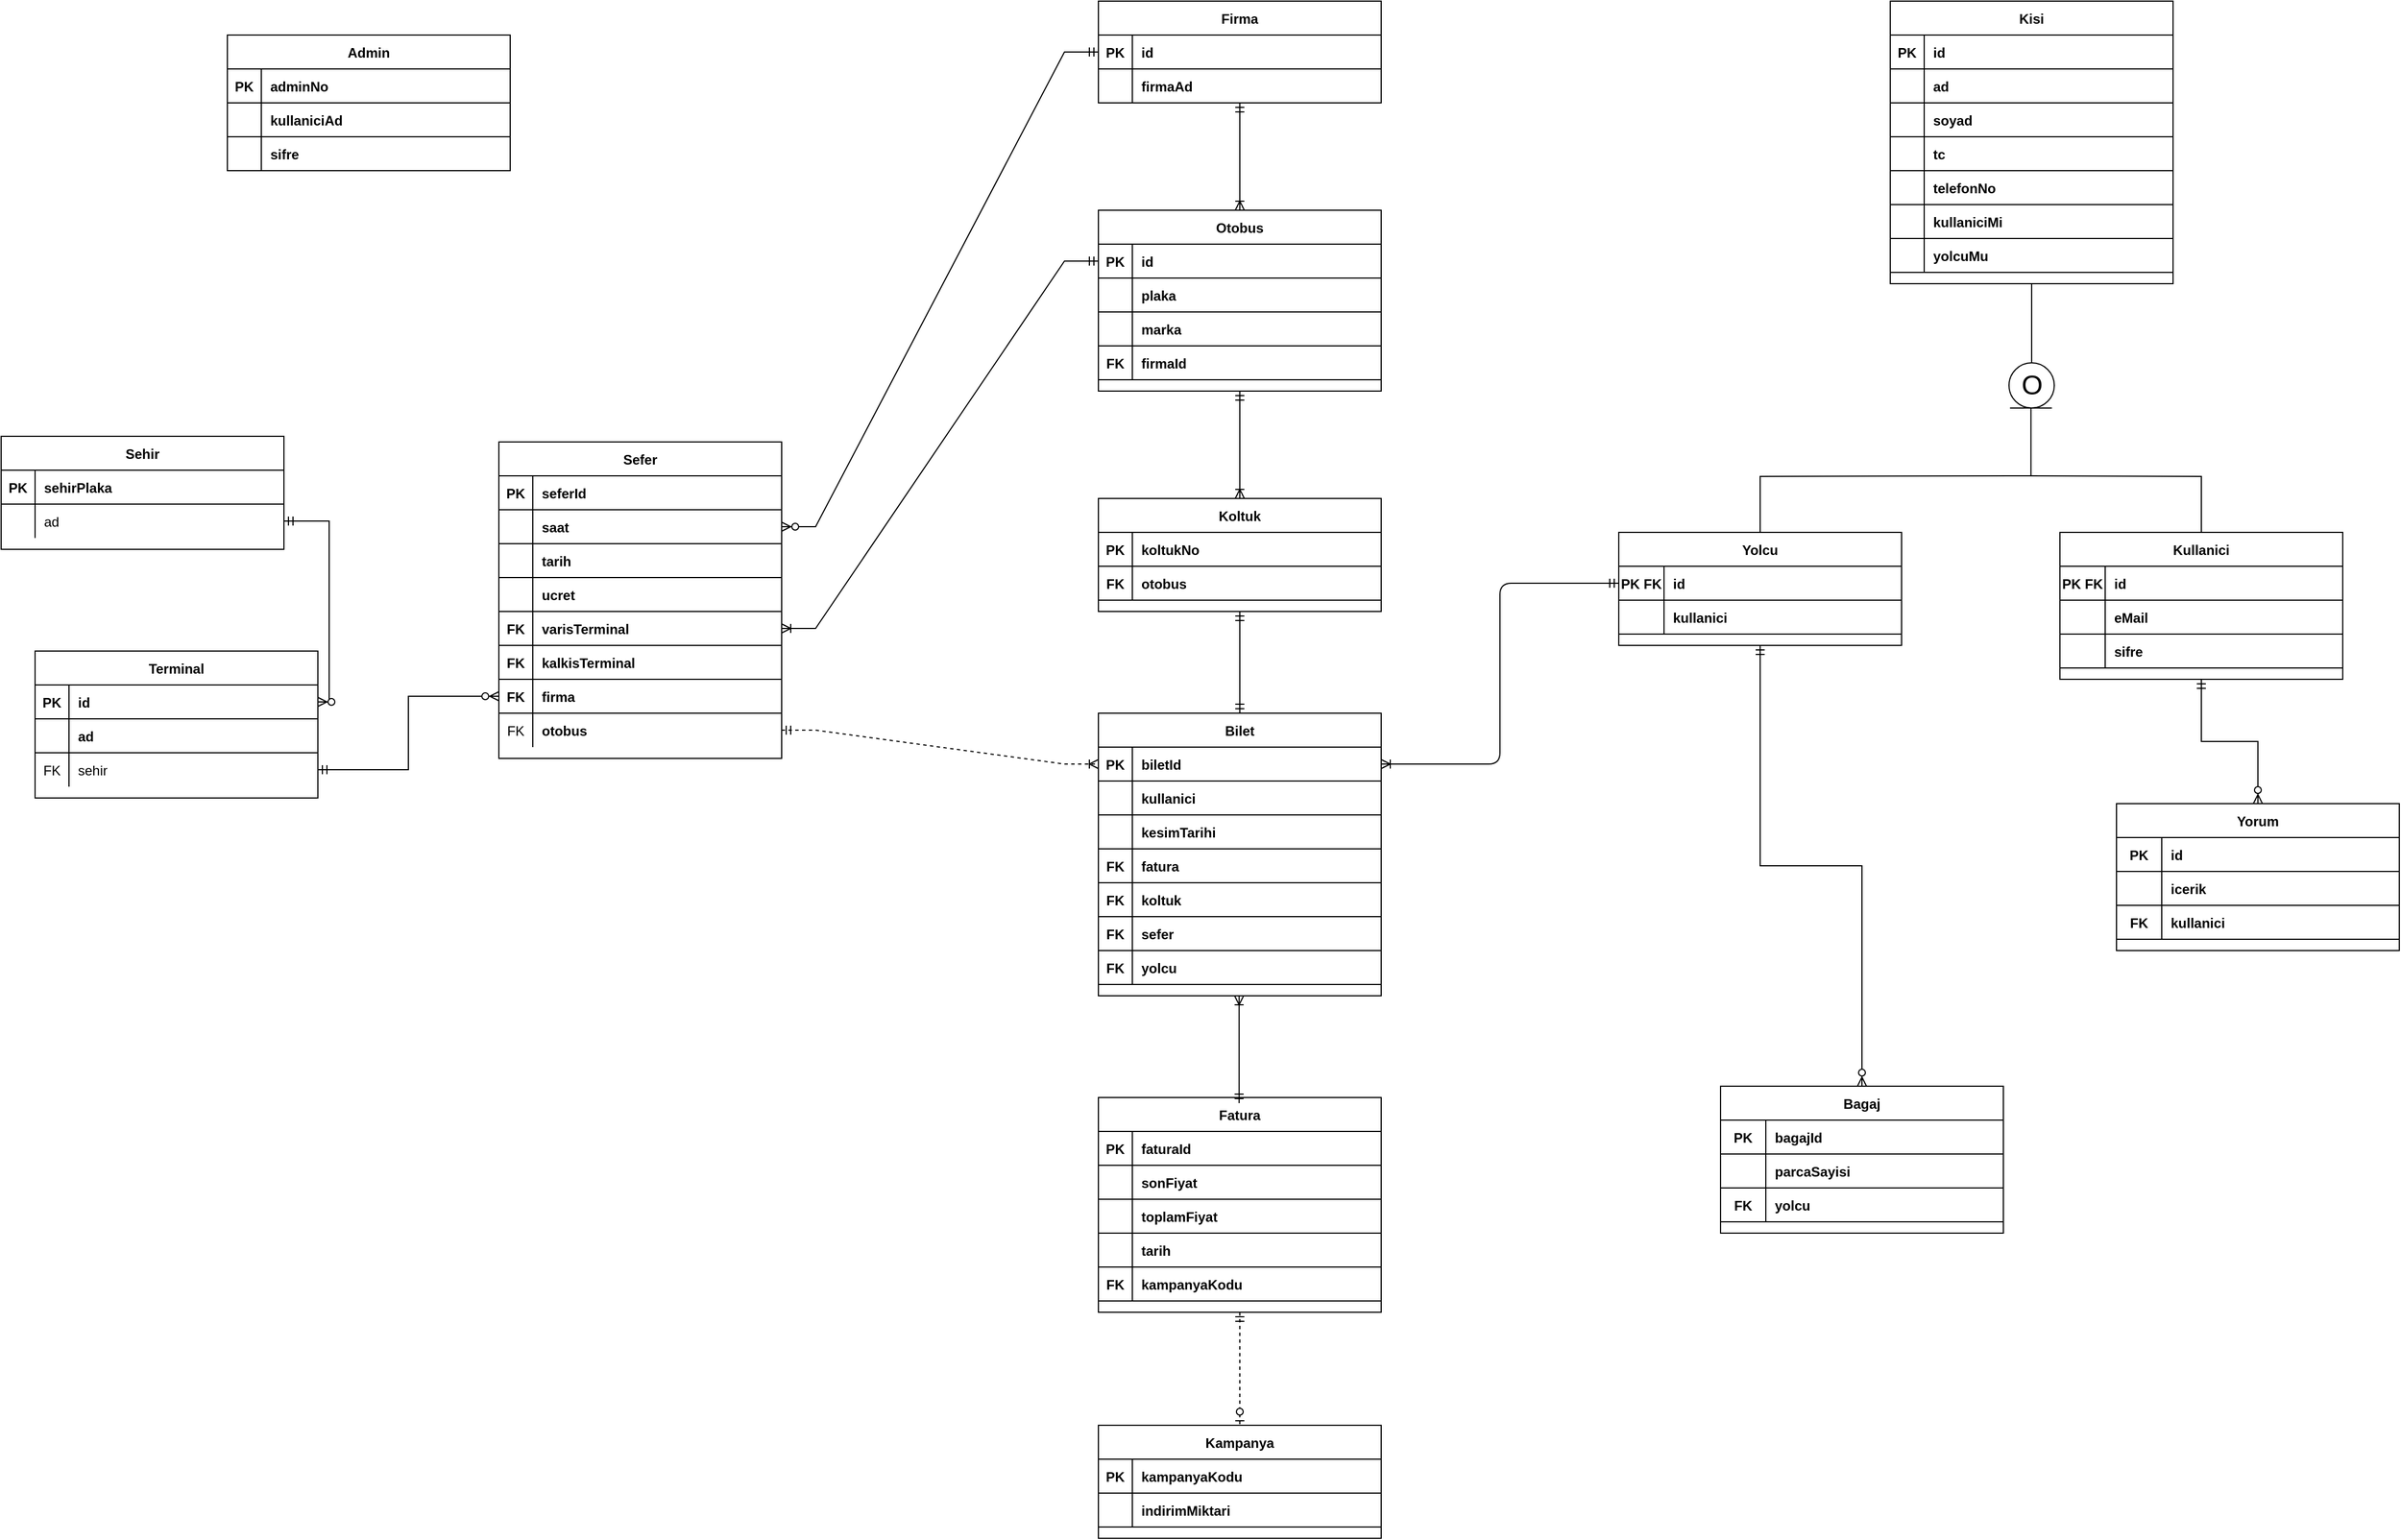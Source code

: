 <mxfile version="25.0.3">
  <diagram id="R2lEEEUBdFMjLlhIrx00" name="Page-1">
    <mxGraphModel dx="1615" dy="917" grid="1" gridSize="10" guides="1" tooltips="1" connect="1" arrows="1" fold="1" page="1" pageScale="1" pageWidth="850" pageHeight="1100" math="0" shadow="0" extFonts="Permanent Marker^https://fonts.googleapis.com/css?family=Permanent+Marker">
      <root>
        <mxCell id="0" />
        <mxCell id="1" parent="0" />
        <mxCell id="C-vyLk0tnHw3VtMMgP7b-2" value="Terminal" style="shape=table;startSize=30;container=1;collapsible=1;childLayout=tableLayout;fixedRows=1;rowLines=0;fontStyle=1;align=center;resizeLast=1;" parent="1" vertex="1">
          <mxGeometry x="60" y="585" width="250" height="130" as="geometry" />
        </mxCell>
        <mxCell id="Szte_byhDPUM_8T6oh9U-47" style="shape=partialRectangle;collapsible=0;dropTarget=0;pointerEvents=0;fillColor=none;points=[[0,0.5],[1,0.5]];portConstraint=eastwest;top=0;left=0;right=0;bottom=1;" parent="C-vyLk0tnHw3VtMMgP7b-2" vertex="1">
          <mxGeometry y="30" width="250" height="30" as="geometry" />
        </mxCell>
        <mxCell id="Szte_byhDPUM_8T6oh9U-48" value="PK" style="shape=partialRectangle;overflow=hidden;connectable=0;fillColor=none;top=0;left=0;bottom=0;right=0;fontStyle=1;" parent="Szte_byhDPUM_8T6oh9U-47" vertex="1">
          <mxGeometry width="30" height="30" as="geometry">
            <mxRectangle width="30" height="30" as="alternateBounds" />
          </mxGeometry>
        </mxCell>
        <mxCell id="Szte_byhDPUM_8T6oh9U-49" value="id" style="shape=partialRectangle;overflow=hidden;connectable=0;fillColor=none;top=0;left=0;bottom=0;right=0;align=left;spacingLeft=6;fontStyle=1;" parent="Szte_byhDPUM_8T6oh9U-47" vertex="1">
          <mxGeometry x="30" width="220" height="30" as="geometry">
            <mxRectangle width="220" height="30" as="alternateBounds" />
          </mxGeometry>
        </mxCell>
        <mxCell id="C-vyLk0tnHw3VtMMgP7b-3" value="" style="shape=partialRectangle;collapsible=0;dropTarget=0;pointerEvents=0;fillColor=none;points=[[0,0.5],[1,0.5]];portConstraint=eastwest;top=0;left=0;right=0;bottom=1;" parent="C-vyLk0tnHw3VtMMgP7b-2" vertex="1">
          <mxGeometry y="60" width="250" height="30" as="geometry" />
        </mxCell>
        <mxCell id="C-vyLk0tnHw3VtMMgP7b-4" value="" style="shape=partialRectangle;overflow=hidden;connectable=0;fillColor=none;top=0;left=0;bottom=0;right=0;fontStyle=1;" parent="C-vyLk0tnHw3VtMMgP7b-3" vertex="1">
          <mxGeometry width="30" height="30" as="geometry">
            <mxRectangle width="30" height="30" as="alternateBounds" />
          </mxGeometry>
        </mxCell>
        <mxCell id="C-vyLk0tnHw3VtMMgP7b-5" value="ad" style="shape=partialRectangle;overflow=hidden;connectable=0;fillColor=none;top=0;left=0;bottom=0;right=0;align=left;spacingLeft=6;fontStyle=1;" parent="C-vyLk0tnHw3VtMMgP7b-3" vertex="1">
          <mxGeometry x="30" width="220" height="30" as="geometry">
            <mxRectangle width="220" height="30" as="alternateBounds" />
          </mxGeometry>
        </mxCell>
        <mxCell id="C-vyLk0tnHw3VtMMgP7b-6" value="" style="shape=partialRectangle;collapsible=0;dropTarget=0;pointerEvents=0;fillColor=none;points=[[0,0.5],[1,0.5]];portConstraint=eastwest;top=0;left=0;right=0;bottom=0;" parent="C-vyLk0tnHw3VtMMgP7b-2" vertex="1">
          <mxGeometry y="90" width="250" height="30" as="geometry" />
        </mxCell>
        <mxCell id="C-vyLk0tnHw3VtMMgP7b-7" value="FK" style="shape=partialRectangle;overflow=hidden;connectable=0;fillColor=none;top=0;left=0;bottom=0;right=0;" parent="C-vyLk0tnHw3VtMMgP7b-6" vertex="1">
          <mxGeometry width="30" height="30" as="geometry">
            <mxRectangle width="30" height="30" as="alternateBounds" />
          </mxGeometry>
        </mxCell>
        <mxCell id="C-vyLk0tnHw3VtMMgP7b-8" value="sehir" style="shape=partialRectangle;overflow=hidden;connectable=0;fillColor=none;top=0;left=0;bottom=0;right=0;align=left;spacingLeft=6;" parent="C-vyLk0tnHw3VtMMgP7b-6" vertex="1">
          <mxGeometry x="30" width="220" height="30" as="geometry">
            <mxRectangle width="220" height="30" as="alternateBounds" />
          </mxGeometry>
        </mxCell>
        <mxCell id="C-vyLk0tnHw3VtMMgP7b-13" value="Sehir" style="shape=table;startSize=30;container=1;collapsible=1;childLayout=tableLayout;fixedRows=1;rowLines=0;fontStyle=1;align=center;resizeLast=1;" parent="1" vertex="1">
          <mxGeometry x="30" y="395" width="250" height="100" as="geometry" />
        </mxCell>
        <mxCell id="C-vyLk0tnHw3VtMMgP7b-14" value="" style="shape=partialRectangle;collapsible=0;dropTarget=0;pointerEvents=0;fillColor=none;points=[[0,0.5],[1,0.5]];portConstraint=eastwest;top=0;left=0;right=0;bottom=1;" parent="C-vyLk0tnHw3VtMMgP7b-13" vertex="1">
          <mxGeometry y="30" width="250" height="30" as="geometry" />
        </mxCell>
        <mxCell id="C-vyLk0tnHw3VtMMgP7b-15" value="PK" style="shape=partialRectangle;overflow=hidden;connectable=0;fillColor=none;top=0;left=0;bottom=0;right=0;fontStyle=1;" parent="C-vyLk0tnHw3VtMMgP7b-14" vertex="1">
          <mxGeometry width="30" height="30" as="geometry">
            <mxRectangle width="30" height="30" as="alternateBounds" />
          </mxGeometry>
        </mxCell>
        <mxCell id="C-vyLk0tnHw3VtMMgP7b-16" value="sehirPlaka" style="shape=partialRectangle;overflow=hidden;connectable=0;fillColor=none;top=0;left=0;bottom=0;right=0;align=left;spacingLeft=6;fontStyle=1;" parent="C-vyLk0tnHw3VtMMgP7b-14" vertex="1">
          <mxGeometry x="30" width="220" height="30" as="geometry">
            <mxRectangle width="220" height="30" as="alternateBounds" />
          </mxGeometry>
        </mxCell>
        <mxCell id="C-vyLk0tnHw3VtMMgP7b-17" value="" style="shape=partialRectangle;collapsible=0;dropTarget=0;pointerEvents=0;fillColor=none;points=[[0,0.5],[1,0.5]];portConstraint=eastwest;top=0;left=0;right=0;bottom=0;" parent="C-vyLk0tnHw3VtMMgP7b-13" vertex="1">
          <mxGeometry y="60" width="250" height="30" as="geometry" />
        </mxCell>
        <mxCell id="C-vyLk0tnHw3VtMMgP7b-18" value="" style="shape=partialRectangle;overflow=hidden;connectable=0;fillColor=none;top=0;left=0;bottom=0;right=0;" parent="C-vyLk0tnHw3VtMMgP7b-17" vertex="1">
          <mxGeometry width="30" height="30" as="geometry">
            <mxRectangle width="30" height="30" as="alternateBounds" />
          </mxGeometry>
        </mxCell>
        <mxCell id="C-vyLk0tnHw3VtMMgP7b-19" value="ad" style="shape=partialRectangle;overflow=hidden;connectable=0;fillColor=none;top=0;left=0;bottom=0;right=0;align=left;spacingLeft=6;" parent="C-vyLk0tnHw3VtMMgP7b-17" vertex="1">
          <mxGeometry x="30" width="220" height="30" as="geometry">
            <mxRectangle width="220" height="30" as="alternateBounds" />
          </mxGeometry>
        </mxCell>
        <mxCell id="C-vyLk0tnHw3VtMMgP7b-23" value="Sefer" style="shape=table;startSize=30;container=1;collapsible=1;childLayout=tableLayout;fixedRows=1;rowLines=0;fontStyle=1;align=center;resizeLast=1;" parent="1" vertex="1">
          <mxGeometry x="470" y="400" width="250" height="280" as="geometry" />
        </mxCell>
        <mxCell id="Szte_byhDPUM_8T6oh9U-44" style="shape=partialRectangle;collapsible=0;dropTarget=0;pointerEvents=0;fillColor=none;points=[[0,0.5],[1,0.5]];portConstraint=eastwest;top=0;left=0;right=0;bottom=1;" parent="C-vyLk0tnHw3VtMMgP7b-23" vertex="1">
          <mxGeometry y="30" width="250" height="30" as="geometry" />
        </mxCell>
        <mxCell id="Szte_byhDPUM_8T6oh9U-45" value="PK" style="shape=partialRectangle;overflow=hidden;connectable=0;fillColor=none;top=0;left=0;bottom=0;right=0;fontStyle=1;" parent="Szte_byhDPUM_8T6oh9U-44" vertex="1">
          <mxGeometry width="30" height="30" as="geometry">
            <mxRectangle width="30" height="30" as="alternateBounds" />
          </mxGeometry>
        </mxCell>
        <mxCell id="Szte_byhDPUM_8T6oh9U-46" value="seferId" style="shape=partialRectangle;overflow=hidden;connectable=0;fillColor=none;top=0;left=0;bottom=0;right=0;align=left;spacingLeft=6;fontStyle=1;" parent="Szte_byhDPUM_8T6oh9U-44" vertex="1">
          <mxGeometry x="30" width="220" height="30" as="geometry">
            <mxRectangle width="220" height="30" as="alternateBounds" />
          </mxGeometry>
        </mxCell>
        <mxCell id="Szte_byhDPUM_8T6oh9U-41" style="shape=partialRectangle;collapsible=0;dropTarget=0;pointerEvents=0;fillColor=none;points=[[0,0.5],[1,0.5]];portConstraint=eastwest;top=0;left=0;right=0;bottom=1;" parent="C-vyLk0tnHw3VtMMgP7b-23" vertex="1">
          <mxGeometry y="60" width="250" height="30" as="geometry" />
        </mxCell>
        <mxCell id="Szte_byhDPUM_8T6oh9U-42" style="shape=partialRectangle;overflow=hidden;connectable=0;fillColor=none;top=0;left=0;bottom=0;right=0;fontStyle=1;" parent="Szte_byhDPUM_8T6oh9U-41" vertex="1">
          <mxGeometry width="30" height="30" as="geometry">
            <mxRectangle width="30" height="30" as="alternateBounds" />
          </mxGeometry>
        </mxCell>
        <mxCell id="Szte_byhDPUM_8T6oh9U-43" value="saat" style="shape=partialRectangle;overflow=hidden;connectable=0;fillColor=none;top=0;left=0;bottom=0;right=0;align=left;spacingLeft=6;fontStyle=1;" parent="Szte_byhDPUM_8T6oh9U-41" vertex="1">
          <mxGeometry x="30" width="220" height="30" as="geometry">
            <mxRectangle width="220" height="30" as="alternateBounds" />
          </mxGeometry>
        </mxCell>
        <mxCell id="Szte_byhDPUM_8T6oh9U-38" style="shape=partialRectangle;collapsible=0;dropTarget=0;pointerEvents=0;fillColor=none;points=[[0,0.5],[1,0.5]];portConstraint=eastwest;top=0;left=0;right=0;bottom=1;" parent="C-vyLk0tnHw3VtMMgP7b-23" vertex="1">
          <mxGeometry y="90" width="250" height="30" as="geometry" />
        </mxCell>
        <mxCell id="Szte_byhDPUM_8T6oh9U-39" style="shape=partialRectangle;overflow=hidden;connectable=0;fillColor=none;top=0;left=0;bottom=0;right=0;fontStyle=1;" parent="Szte_byhDPUM_8T6oh9U-38" vertex="1">
          <mxGeometry width="30" height="30" as="geometry">
            <mxRectangle width="30" height="30" as="alternateBounds" />
          </mxGeometry>
        </mxCell>
        <mxCell id="Szte_byhDPUM_8T6oh9U-40" value="tarih" style="shape=partialRectangle;overflow=hidden;connectable=0;fillColor=none;top=0;left=0;bottom=0;right=0;align=left;spacingLeft=6;fontStyle=1;" parent="Szte_byhDPUM_8T6oh9U-38" vertex="1">
          <mxGeometry x="30" width="220" height="30" as="geometry">
            <mxRectangle width="220" height="30" as="alternateBounds" />
          </mxGeometry>
        </mxCell>
        <mxCell id="Szte_byhDPUM_8T6oh9U-35" style="shape=partialRectangle;collapsible=0;dropTarget=0;pointerEvents=0;fillColor=none;points=[[0,0.5],[1,0.5]];portConstraint=eastwest;top=0;left=0;right=0;bottom=1;" parent="C-vyLk0tnHw3VtMMgP7b-23" vertex="1">
          <mxGeometry y="120" width="250" height="30" as="geometry" />
        </mxCell>
        <mxCell id="Szte_byhDPUM_8T6oh9U-36" value="" style="shape=partialRectangle;overflow=hidden;connectable=0;fillColor=none;top=0;left=0;bottom=0;right=0;fontStyle=1;" parent="Szte_byhDPUM_8T6oh9U-35" vertex="1">
          <mxGeometry width="30" height="30" as="geometry">
            <mxRectangle width="30" height="30" as="alternateBounds" />
          </mxGeometry>
        </mxCell>
        <mxCell id="Szte_byhDPUM_8T6oh9U-37" value="ucret" style="shape=partialRectangle;overflow=hidden;connectable=0;fillColor=none;top=0;left=0;bottom=0;right=0;align=left;spacingLeft=6;fontStyle=1;" parent="Szte_byhDPUM_8T6oh9U-35" vertex="1">
          <mxGeometry x="30" width="220" height="30" as="geometry">
            <mxRectangle width="220" height="30" as="alternateBounds" />
          </mxGeometry>
        </mxCell>
        <mxCell id="Szte_byhDPUM_8T6oh9U-32" style="shape=partialRectangle;collapsible=0;dropTarget=0;pointerEvents=0;fillColor=none;points=[[0,0.5],[1,0.5]];portConstraint=eastwest;top=0;left=0;right=0;bottom=1;" parent="C-vyLk0tnHw3VtMMgP7b-23" vertex="1">
          <mxGeometry y="150" width="250" height="30" as="geometry" />
        </mxCell>
        <mxCell id="Szte_byhDPUM_8T6oh9U-33" value="FK" style="shape=partialRectangle;overflow=hidden;connectable=0;fillColor=none;top=0;left=0;bottom=0;right=0;fontStyle=1;" parent="Szte_byhDPUM_8T6oh9U-32" vertex="1">
          <mxGeometry width="30" height="30" as="geometry">
            <mxRectangle width="30" height="30" as="alternateBounds" />
          </mxGeometry>
        </mxCell>
        <mxCell id="Szte_byhDPUM_8T6oh9U-34" value="varisTerminal" style="shape=partialRectangle;overflow=hidden;connectable=0;fillColor=none;top=0;left=0;bottom=0;right=0;align=left;spacingLeft=6;fontStyle=1;" parent="Szte_byhDPUM_8T6oh9U-32" vertex="1">
          <mxGeometry x="30" width="220" height="30" as="geometry">
            <mxRectangle width="220" height="30" as="alternateBounds" />
          </mxGeometry>
        </mxCell>
        <mxCell id="Szte_byhDPUM_8T6oh9U-29" style="shape=partialRectangle;collapsible=0;dropTarget=0;pointerEvents=0;fillColor=none;points=[[0,0.5],[1,0.5]];portConstraint=eastwest;top=0;left=0;right=0;bottom=1;" parent="C-vyLk0tnHw3VtMMgP7b-23" vertex="1">
          <mxGeometry y="180" width="250" height="30" as="geometry" />
        </mxCell>
        <mxCell id="Szte_byhDPUM_8T6oh9U-30" value="FK" style="shape=partialRectangle;overflow=hidden;connectable=0;fillColor=none;top=0;left=0;bottom=0;right=0;fontStyle=1;" parent="Szte_byhDPUM_8T6oh9U-29" vertex="1">
          <mxGeometry width="30" height="30" as="geometry">
            <mxRectangle width="30" height="30" as="alternateBounds" />
          </mxGeometry>
        </mxCell>
        <mxCell id="Szte_byhDPUM_8T6oh9U-31" value="kalkisTerminal" style="shape=partialRectangle;overflow=hidden;connectable=0;fillColor=none;top=0;left=0;bottom=0;right=0;align=left;spacingLeft=6;fontStyle=1;" parent="Szte_byhDPUM_8T6oh9U-29" vertex="1">
          <mxGeometry x="30" width="220" height="30" as="geometry">
            <mxRectangle width="220" height="30" as="alternateBounds" />
          </mxGeometry>
        </mxCell>
        <mxCell id="C-vyLk0tnHw3VtMMgP7b-24" value="" style="shape=partialRectangle;collapsible=0;dropTarget=0;pointerEvents=0;fillColor=none;points=[[0,0.5],[1,0.5]];portConstraint=eastwest;top=0;left=0;right=0;bottom=1;" parent="C-vyLk0tnHw3VtMMgP7b-23" vertex="1">
          <mxGeometry y="210" width="250" height="30" as="geometry" />
        </mxCell>
        <mxCell id="C-vyLk0tnHw3VtMMgP7b-25" value="FK" style="shape=partialRectangle;overflow=hidden;connectable=0;fillColor=none;top=0;left=0;bottom=0;right=0;fontStyle=1;" parent="C-vyLk0tnHw3VtMMgP7b-24" vertex="1">
          <mxGeometry width="30" height="30" as="geometry">
            <mxRectangle width="30" height="30" as="alternateBounds" />
          </mxGeometry>
        </mxCell>
        <mxCell id="C-vyLk0tnHw3VtMMgP7b-26" value="firma" style="shape=partialRectangle;overflow=hidden;connectable=0;fillColor=none;top=0;left=0;bottom=0;right=0;align=left;spacingLeft=6;fontStyle=1;" parent="C-vyLk0tnHw3VtMMgP7b-24" vertex="1">
          <mxGeometry x="30" width="220" height="30" as="geometry">
            <mxRectangle width="220" height="30" as="alternateBounds" />
          </mxGeometry>
        </mxCell>
        <mxCell id="C-vyLk0tnHw3VtMMgP7b-27" value="" style="shape=partialRectangle;collapsible=0;dropTarget=0;pointerEvents=0;fillColor=none;points=[[0,0.5],[1,0.5]];portConstraint=eastwest;top=0;left=0;right=0;bottom=0;" parent="C-vyLk0tnHw3VtMMgP7b-23" vertex="1">
          <mxGeometry y="240" width="250" height="30" as="geometry" />
        </mxCell>
        <mxCell id="C-vyLk0tnHw3VtMMgP7b-28" value="FK" style="shape=partialRectangle;overflow=hidden;connectable=0;fillColor=none;top=0;left=0;bottom=0;right=0;" parent="C-vyLk0tnHw3VtMMgP7b-27" vertex="1">
          <mxGeometry width="30" height="30" as="geometry">
            <mxRectangle width="30" height="30" as="alternateBounds" />
          </mxGeometry>
        </mxCell>
        <mxCell id="C-vyLk0tnHw3VtMMgP7b-29" value="otobus" style="shape=partialRectangle;overflow=hidden;connectable=0;fillColor=none;top=0;left=0;bottom=0;right=0;align=left;spacingLeft=6;fontStyle=1" parent="C-vyLk0tnHw3VtMMgP7b-27" vertex="1">
          <mxGeometry x="30" width="220" height="30" as="geometry">
            <mxRectangle width="220" height="30" as="alternateBounds" />
          </mxGeometry>
        </mxCell>
        <mxCell id="Szte_byhDPUM_8T6oh9U-52" value="Firma" style="shape=table;startSize=30;container=1;collapsible=1;childLayout=tableLayout;fixedRows=1;rowLines=0;fontStyle=1;align=center;resizeLast=1;" parent="1" vertex="1">
          <mxGeometry x="1000" y="10" width="250" height="90" as="geometry" />
        </mxCell>
        <mxCell id="Szte_byhDPUM_8T6oh9U-53" style="shape=partialRectangle;collapsible=0;dropTarget=0;pointerEvents=0;fillColor=none;points=[[0,0.5],[1,0.5]];portConstraint=eastwest;top=0;left=0;right=0;bottom=1;" parent="Szte_byhDPUM_8T6oh9U-52" vertex="1">
          <mxGeometry y="30" width="250" height="30" as="geometry" />
        </mxCell>
        <mxCell id="Szte_byhDPUM_8T6oh9U-54" value="PK" style="shape=partialRectangle;overflow=hidden;connectable=0;fillColor=none;top=0;left=0;bottom=0;right=0;fontStyle=1;" parent="Szte_byhDPUM_8T6oh9U-53" vertex="1">
          <mxGeometry width="30" height="30" as="geometry">
            <mxRectangle width="30" height="30" as="alternateBounds" />
          </mxGeometry>
        </mxCell>
        <mxCell id="Szte_byhDPUM_8T6oh9U-55" value="id" style="shape=partialRectangle;overflow=hidden;connectable=0;fillColor=none;top=0;left=0;bottom=0;right=0;align=left;spacingLeft=6;fontStyle=1;" parent="Szte_byhDPUM_8T6oh9U-53" vertex="1">
          <mxGeometry x="30" width="220" height="30" as="geometry">
            <mxRectangle width="220" height="30" as="alternateBounds" />
          </mxGeometry>
        </mxCell>
        <mxCell id="Szte_byhDPUM_8T6oh9U-56" style="shape=partialRectangle;collapsible=0;dropTarget=0;pointerEvents=0;fillColor=none;points=[[0,0.5],[1,0.5]];portConstraint=eastwest;top=0;left=0;right=0;bottom=1;" parent="Szte_byhDPUM_8T6oh9U-52" vertex="1">
          <mxGeometry y="60" width="250" height="30" as="geometry" />
        </mxCell>
        <mxCell id="Szte_byhDPUM_8T6oh9U-57" style="shape=partialRectangle;overflow=hidden;connectable=0;fillColor=none;top=0;left=0;bottom=0;right=0;fontStyle=1;" parent="Szte_byhDPUM_8T6oh9U-56" vertex="1">
          <mxGeometry width="30" height="30" as="geometry">
            <mxRectangle width="30" height="30" as="alternateBounds" />
          </mxGeometry>
        </mxCell>
        <mxCell id="Szte_byhDPUM_8T6oh9U-58" value="firmaAd" style="shape=partialRectangle;overflow=hidden;connectable=0;fillColor=none;top=0;left=0;bottom=0;right=0;align=left;spacingLeft=6;fontStyle=1;" parent="Szte_byhDPUM_8T6oh9U-56" vertex="1">
          <mxGeometry x="30" width="220" height="30" as="geometry">
            <mxRectangle width="220" height="30" as="alternateBounds" />
          </mxGeometry>
        </mxCell>
        <mxCell id="Szte_byhDPUM_8T6oh9U-82" value="" style="edgeStyle=entityRelationEdgeStyle;fontSize=12;html=1;endArrow=ERzeroToMany;startArrow=ERmandOne;rounded=0;entryX=1;entryY=0.5;entryDx=0;entryDy=0;exitX=0;exitY=0.5;exitDx=0;exitDy=0;" parent="1" source="Szte_byhDPUM_8T6oh9U-53" target="Szte_byhDPUM_8T6oh9U-41" edge="1">
          <mxGeometry width="100" height="100" relative="1" as="geometry">
            <mxPoint x="910" y="60" as="sourcePoint" />
            <mxPoint x="810" y="160" as="targetPoint" />
          </mxGeometry>
        </mxCell>
        <mxCell id="Szte_byhDPUM_8T6oh9U-83" value="Otobus" style="shape=table;startSize=30;container=1;collapsible=1;childLayout=tableLayout;fixedRows=1;rowLines=0;fontStyle=1;align=center;resizeLast=1;" parent="1" vertex="1">
          <mxGeometry x="1000" y="195" width="250" height="160" as="geometry" />
        </mxCell>
        <mxCell id="Szte_byhDPUM_8T6oh9U-84" style="shape=partialRectangle;collapsible=0;dropTarget=0;pointerEvents=0;fillColor=none;points=[[0,0.5],[1,0.5]];portConstraint=eastwest;top=0;left=0;right=0;bottom=1;" parent="Szte_byhDPUM_8T6oh9U-83" vertex="1">
          <mxGeometry y="30" width="250" height="30" as="geometry" />
        </mxCell>
        <mxCell id="Szte_byhDPUM_8T6oh9U-85" value="PK" style="shape=partialRectangle;overflow=hidden;connectable=0;fillColor=none;top=0;left=0;bottom=0;right=0;fontStyle=1;" parent="Szte_byhDPUM_8T6oh9U-84" vertex="1">
          <mxGeometry width="30" height="30" as="geometry">
            <mxRectangle width="30" height="30" as="alternateBounds" />
          </mxGeometry>
        </mxCell>
        <mxCell id="Szte_byhDPUM_8T6oh9U-86" value="id" style="shape=partialRectangle;overflow=hidden;connectable=0;fillColor=none;top=0;left=0;bottom=0;right=0;align=left;spacingLeft=6;fontStyle=1;" parent="Szte_byhDPUM_8T6oh9U-84" vertex="1">
          <mxGeometry x="30" width="220" height="30" as="geometry">
            <mxRectangle width="220" height="30" as="alternateBounds" />
          </mxGeometry>
        </mxCell>
        <mxCell id="Szte_byhDPUM_8T6oh9U-87" style="shape=partialRectangle;collapsible=0;dropTarget=0;pointerEvents=0;fillColor=none;points=[[0,0.5],[1,0.5]];portConstraint=eastwest;top=0;left=0;right=0;bottom=1;" parent="Szte_byhDPUM_8T6oh9U-83" vertex="1">
          <mxGeometry y="60" width="250" height="30" as="geometry" />
        </mxCell>
        <mxCell id="Szte_byhDPUM_8T6oh9U-88" style="shape=partialRectangle;overflow=hidden;connectable=0;fillColor=none;top=0;left=0;bottom=0;right=0;fontStyle=1;" parent="Szte_byhDPUM_8T6oh9U-87" vertex="1">
          <mxGeometry width="30" height="30" as="geometry">
            <mxRectangle width="30" height="30" as="alternateBounds" />
          </mxGeometry>
        </mxCell>
        <mxCell id="Szte_byhDPUM_8T6oh9U-89" value="plaka" style="shape=partialRectangle;overflow=hidden;connectable=0;fillColor=none;top=0;left=0;bottom=0;right=0;align=left;spacingLeft=6;fontStyle=1;" parent="Szte_byhDPUM_8T6oh9U-87" vertex="1">
          <mxGeometry x="30" width="220" height="30" as="geometry">
            <mxRectangle width="220" height="30" as="alternateBounds" />
          </mxGeometry>
        </mxCell>
        <mxCell id="Szte_byhDPUM_8T6oh9U-96" style="shape=partialRectangle;collapsible=0;dropTarget=0;pointerEvents=0;fillColor=none;points=[[0,0.5],[1,0.5]];portConstraint=eastwest;top=0;left=0;right=0;bottom=1;" parent="Szte_byhDPUM_8T6oh9U-83" vertex="1">
          <mxGeometry y="90" width="250" height="30" as="geometry" />
        </mxCell>
        <mxCell id="Szte_byhDPUM_8T6oh9U-97" style="shape=partialRectangle;overflow=hidden;connectable=0;fillColor=none;top=0;left=0;bottom=0;right=0;fontStyle=1;" parent="Szte_byhDPUM_8T6oh9U-96" vertex="1">
          <mxGeometry width="30" height="30" as="geometry">
            <mxRectangle width="30" height="30" as="alternateBounds" />
          </mxGeometry>
        </mxCell>
        <mxCell id="Szte_byhDPUM_8T6oh9U-98" value="marka" style="shape=partialRectangle;overflow=hidden;connectable=0;fillColor=none;top=0;left=0;bottom=0;right=0;align=left;spacingLeft=6;fontStyle=1;" parent="Szte_byhDPUM_8T6oh9U-96" vertex="1">
          <mxGeometry x="30" width="220" height="30" as="geometry">
            <mxRectangle width="220" height="30" as="alternateBounds" />
          </mxGeometry>
        </mxCell>
        <mxCell id="Szte_byhDPUM_8T6oh9U-99" style="shape=partialRectangle;collapsible=0;dropTarget=0;pointerEvents=0;fillColor=none;points=[[0,0.5],[1,0.5]];portConstraint=eastwest;top=0;left=0;right=0;bottom=1;" parent="Szte_byhDPUM_8T6oh9U-83" vertex="1">
          <mxGeometry y="120" width="250" height="30" as="geometry" />
        </mxCell>
        <mxCell id="Szte_byhDPUM_8T6oh9U-100" value="FK" style="shape=partialRectangle;overflow=hidden;connectable=0;fillColor=none;top=0;left=0;bottom=0;right=0;fontStyle=1;" parent="Szte_byhDPUM_8T6oh9U-99" vertex="1">
          <mxGeometry width="30" height="30" as="geometry">
            <mxRectangle width="30" height="30" as="alternateBounds" />
          </mxGeometry>
        </mxCell>
        <mxCell id="Szte_byhDPUM_8T6oh9U-101" value="firmaId" style="shape=partialRectangle;overflow=hidden;connectable=0;fillColor=none;top=0;left=0;bottom=0;right=0;align=left;spacingLeft=6;fontStyle=1;" parent="Szte_byhDPUM_8T6oh9U-99" vertex="1">
          <mxGeometry x="30" width="220" height="30" as="geometry">
            <mxRectangle width="220" height="30" as="alternateBounds" />
          </mxGeometry>
        </mxCell>
        <mxCell id="Szte_byhDPUM_8T6oh9U-102" value="" style="fontSize=12;html=1;endArrow=ERoneToMany;startArrow=ERmandOne;rounded=1;jumpSize=2;movable=1;resizable=1;rotatable=1;deletable=1;editable=1;locked=0;connectable=1;" parent="1" source="Szte_byhDPUM_8T6oh9U-56" target="Szte_byhDPUM_8T6oh9U-83" edge="1">
          <mxGeometry width="100" height="100" relative="1" as="geometry">
            <mxPoint x="850" y="160" as="sourcePoint" />
            <mxPoint x="840" y="315" as="targetPoint" />
          </mxGeometry>
        </mxCell>
        <mxCell id="Szte_byhDPUM_8T6oh9U-132" value="Koltuk" style="shape=table;startSize=30;container=1;collapsible=1;childLayout=tableLayout;fixedRows=1;rowLines=0;fontStyle=1;align=center;resizeLast=1;" parent="1" vertex="1">
          <mxGeometry x="1000" y="450" width="250" height="100" as="geometry" />
        </mxCell>
        <mxCell id="Szte_byhDPUM_8T6oh9U-133" style="shape=partialRectangle;collapsible=0;dropTarget=0;pointerEvents=0;fillColor=none;points=[[0,0.5],[1,0.5]];portConstraint=eastwest;top=0;left=0;right=0;bottom=1;" parent="Szte_byhDPUM_8T6oh9U-132" vertex="1">
          <mxGeometry y="30" width="250" height="30" as="geometry" />
        </mxCell>
        <mxCell id="Szte_byhDPUM_8T6oh9U-134" value="PK" style="shape=partialRectangle;overflow=hidden;connectable=0;fillColor=none;top=0;left=0;bottom=0;right=0;fontStyle=1;" parent="Szte_byhDPUM_8T6oh9U-133" vertex="1">
          <mxGeometry width="30" height="30" as="geometry">
            <mxRectangle width="30" height="30" as="alternateBounds" />
          </mxGeometry>
        </mxCell>
        <mxCell id="Szte_byhDPUM_8T6oh9U-135" value="koltukNo" style="shape=partialRectangle;overflow=hidden;connectable=0;fillColor=none;top=0;left=0;bottom=0;right=0;align=left;spacingLeft=6;fontStyle=1;" parent="Szte_byhDPUM_8T6oh9U-133" vertex="1">
          <mxGeometry x="30" width="220" height="30" as="geometry">
            <mxRectangle width="220" height="30" as="alternateBounds" />
          </mxGeometry>
        </mxCell>
        <mxCell id="Szte_byhDPUM_8T6oh9U-136" style="shape=partialRectangle;collapsible=0;dropTarget=0;pointerEvents=0;fillColor=none;points=[[0,0.5],[1,0.5]];portConstraint=eastwest;top=0;left=0;right=0;bottom=1;" parent="Szte_byhDPUM_8T6oh9U-132" vertex="1">
          <mxGeometry y="60" width="250" height="30" as="geometry" />
        </mxCell>
        <mxCell id="Szte_byhDPUM_8T6oh9U-137" value="FK" style="shape=partialRectangle;overflow=hidden;connectable=0;fillColor=none;top=0;left=0;bottom=0;right=0;fontStyle=1;" parent="Szte_byhDPUM_8T6oh9U-136" vertex="1">
          <mxGeometry width="30" height="30" as="geometry">
            <mxRectangle width="30" height="30" as="alternateBounds" />
          </mxGeometry>
        </mxCell>
        <mxCell id="Szte_byhDPUM_8T6oh9U-138" value="otobus" style="shape=partialRectangle;overflow=hidden;connectable=0;fillColor=none;top=0;left=0;bottom=0;right=0;align=left;spacingLeft=6;fontStyle=1;" parent="Szte_byhDPUM_8T6oh9U-136" vertex="1">
          <mxGeometry x="30" width="220" height="30" as="geometry">
            <mxRectangle width="220" height="30" as="alternateBounds" />
          </mxGeometry>
        </mxCell>
        <mxCell id="Szte_byhDPUM_8T6oh9U-145" value="" style="fontSize=12;html=1;endArrow=ERoneToMany;startArrow=ERmandOne;rounded=1;jumpSize=2;movable=1;resizable=1;rotatable=1;deletable=1;editable=1;locked=0;connectable=1;" parent="1" target="Szte_byhDPUM_8T6oh9U-132" edge="1">
          <mxGeometry width="100" height="100" relative="1" as="geometry">
            <mxPoint x="1125" y="355" as="sourcePoint" />
            <mxPoint x="840" y="570" as="targetPoint" />
          </mxGeometry>
        </mxCell>
        <mxCell id="Szte_byhDPUM_8T6oh9U-148" value="Bilet" style="shape=table;startSize=30;container=1;collapsible=1;childLayout=tableLayout;fixedRows=1;rowLines=0;fontStyle=1;align=center;resizeLast=1;" parent="1" vertex="1">
          <mxGeometry x="1000" y="640" width="250" height="250" as="geometry" />
        </mxCell>
        <mxCell id="Szte_byhDPUM_8T6oh9U-149" style="shape=partialRectangle;collapsible=0;dropTarget=0;pointerEvents=0;fillColor=none;points=[[0,0.5],[1,0.5]];portConstraint=eastwest;top=0;left=0;right=0;bottom=1;" parent="Szte_byhDPUM_8T6oh9U-148" vertex="1">
          <mxGeometry y="30" width="250" height="30" as="geometry" />
        </mxCell>
        <mxCell id="Szte_byhDPUM_8T6oh9U-150" value="PK" style="shape=partialRectangle;overflow=hidden;connectable=0;fillColor=none;top=0;left=0;bottom=0;right=0;fontStyle=1;" parent="Szte_byhDPUM_8T6oh9U-149" vertex="1">
          <mxGeometry width="30" height="30" as="geometry">
            <mxRectangle width="30" height="30" as="alternateBounds" />
          </mxGeometry>
        </mxCell>
        <mxCell id="Szte_byhDPUM_8T6oh9U-151" value="biletId" style="shape=partialRectangle;overflow=hidden;connectable=0;fillColor=none;top=0;left=0;bottom=0;right=0;align=left;spacingLeft=6;fontStyle=1;" parent="Szte_byhDPUM_8T6oh9U-149" vertex="1">
          <mxGeometry x="30" width="220" height="30" as="geometry">
            <mxRectangle width="220" height="30" as="alternateBounds" />
          </mxGeometry>
        </mxCell>
        <mxCell id="Szte_byhDPUM_8T6oh9U-152" style="shape=partialRectangle;collapsible=0;dropTarget=0;pointerEvents=0;fillColor=none;points=[[0,0.5],[1,0.5]];portConstraint=eastwest;top=0;left=0;right=0;bottom=1;" parent="Szte_byhDPUM_8T6oh9U-148" vertex="1">
          <mxGeometry y="60" width="250" height="30" as="geometry" />
        </mxCell>
        <mxCell id="Szte_byhDPUM_8T6oh9U-153" style="shape=partialRectangle;overflow=hidden;connectable=0;fillColor=none;top=0;left=0;bottom=0;right=0;fontStyle=1;" parent="Szte_byhDPUM_8T6oh9U-152" vertex="1">
          <mxGeometry width="30" height="30" as="geometry">
            <mxRectangle width="30" height="30" as="alternateBounds" />
          </mxGeometry>
        </mxCell>
        <mxCell id="Szte_byhDPUM_8T6oh9U-154" value="kullanici" style="shape=partialRectangle;overflow=hidden;connectable=0;fillColor=none;top=0;left=0;bottom=0;right=0;align=left;spacingLeft=6;fontStyle=1;" parent="Szte_byhDPUM_8T6oh9U-152" vertex="1">
          <mxGeometry x="30" width="220" height="30" as="geometry">
            <mxRectangle width="220" height="30" as="alternateBounds" />
          </mxGeometry>
        </mxCell>
        <mxCell id="Szte_byhDPUM_8T6oh9U-155" style="shape=partialRectangle;collapsible=0;dropTarget=0;pointerEvents=0;fillColor=none;points=[[0,0.5],[1,0.5]];portConstraint=eastwest;top=0;left=0;right=0;bottom=1;" parent="Szte_byhDPUM_8T6oh9U-148" vertex="1">
          <mxGeometry y="90" width="250" height="30" as="geometry" />
        </mxCell>
        <mxCell id="Szte_byhDPUM_8T6oh9U-156" style="shape=partialRectangle;overflow=hidden;connectable=0;fillColor=none;top=0;left=0;bottom=0;right=0;fontStyle=1;" parent="Szte_byhDPUM_8T6oh9U-155" vertex="1">
          <mxGeometry width="30" height="30" as="geometry">
            <mxRectangle width="30" height="30" as="alternateBounds" />
          </mxGeometry>
        </mxCell>
        <mxCell id="Szte_byhDPUM_8T6oh9U-157" value="kesimTarihi" style="shape=partialRectangle;overflow=hidden;connectable=0;fillColor=none;top=0;left=0;bottom=0;right=0;align=left;spacingLeft=6;fontStyle=1;" parent="Szte_byhDPUM_8T6oh9U-155" vertex="1">
          <mxGeometry x="30" width="220" height="30" as="geometry">
            <mxRectangle width="220" height="30" as="alternateBounds" />
          </mxGeometry>
        </mxCell>
        <mxCell id="Szte_byhDPUM_8T6oh9U-158" style="shape=partialRectangle;collapsible=0;dropTarget=0;pointerEvents=0;fillColor=none;points=[[0,0.5],[1,0.5]];portConstraint=eastwest;top=0;left=0;right=0;bottom=1;" parent="Szte_byhDPUM_8T6oh9U-148" vertex="1">
          <mxGeometry y="120" width="250" height="30" as="geometry" />
        </mxCell>
        <mxCell id="Szte_byhDPUM_8T6oh9U-159" value="FK" style="shape=partialRectangle;overflow=hidden;connectable=0;fillColor=none;top=0;left=0;bottom=0;right=0;fontStyle=1;" parent="Szte_byhDPUM_8T6oh9U-158" vertex="1">
          <mxGeometry width="30" height="30" as="geometry">
            <mxRectangle width="30" height="30" as="alternateBounds" />
          </mxGeometry>
        </mxCell>
        <mxCell id="Szte_byhDPUM_8T6oh9U-160" value="fatura" style="shape=partialRectangle;overflow=hidden;connectable=0;fillColor=none;top=0;left=0;bottom=0;right=0;align=left;spacingLeft=6;fontStyle=1;" parent="Szte_byhDPUM_8T6oh9U-158" vertex="1">
          <mxGeometry x="30" width="220" height="30" as="geometry">
            <mxRectangle width="220" height="30" as="alternateBounds" />
          </mxGeometry>
        </mxCell>
        <mxCell id="Szte_byhDPUM_8T6oh9U-162" style="shape=partialRectangle;collapsible=0;dropTarget=0;pointerEvents=0;fillColor=none;points=[[0,0.5],[1,0.5]];portConstraint=eastwest;top=0;left=0;right=0;bottom=1;" parent="Szte_byhDPUM_8T6oh9U-148" vertex="1">
          <mxGeometry y="150" width="250" height="30" as="geometry" />
        </mxCell>
        <mxCell id="Szte_byhDPUM_8T6oh9U-163" value="FK" style="shape=partialRectangle;overflow=hidden;connectable=0;fillColor=none;top=0;left=0;bottom=0;right=0;fontStyle=1;" parent="Szte_byhDPUM_8T6oh9U-162" vertex="1">
          <mxGeometry width="30" height="30" as="geometry">
            <mxRectangle width="30" height="30" as="alternateBounds" />
          </mxGeometry>
        </mxCell>
        <mxCell id="Szte_byhDPUM_8T6oh9U-164" value="koltuk" style="shape=partialRectangle;overflow=hidden;connectable=0;fillColor=none;top=0;left=0;bottom=0;right=0;align=left;spacingLeft=6;fontStyle=1;" parent="Szte_byhDPUM_8T6oh9U-162" vertex="1">
          <mxGeometry x="30" width="220" height="30" as="geometry">
            <mxRectangle width="220" height="30" as="alternateBounds" />
          </mxGeometry>
        </mxCell>
        <mxCell id="Szte_byhDPUM_8T6oh9U-165" style="shape=partialRectangle;collapsible=0;dropTarget=0;pointerEvents=0;fillColor=none;points=[[0,0.5],[1,0.5]];portConstraint=eastwest;top=0;left=0;right=0;bottom=1;" parent="Szte_byhDPUM_8T6oh9U-148" vertex="1">
          <mxGeometry y="180" width="250" height="30" as="geometry" />
        </mxCell>
        <mxCell id="Szte_byhDPUM_8T6oh9U-166" value="FK" style="shape=partialRectangle;overflow=hidden;connectable=0;fillColor=none;top=0;left=0;bottom=0;right=0;fontStyle=1;" parent="Szte_byhDPUM_8T6oh9U-165" vertex="1">
          <mxGeometry width="30" height="30" as="geometry">
            <mxRectangle width="30" height="30" as="alternateBounds" />
          </mxGeometry>
        </mxCell>
        <mxCell id="Szte_byhDPUM_8T6oh9U-167" value="sefer" style="shape=partialRectangle;overflow=hidden;connectable=0;fillColor=none;top=0;left=0;bottom=0;right=0;align=left;spacingLeft=6;fontStyle=1;" parent="Szte_byhDPUM_8T6oh9U-165" vertex="1">
          <mxGeometry x="30" width="220" height="30" as="geometry">
            <mxRectangle width="220" height="30" as="alternateBounds" />
          </mxGeometry>
        </mxCell>
        <mxCell id="Szte_byhDPUM_8T6oh9U-168" style="shape=partialRectangle;collapsible=0;dropTarget=0;pointerEvents=0;fillColor=none;points=[[0,0.5],[1,0.5]];portConstraint=eastwest;top=0;left=0;right=0;bottom=1;" parent="Szte_byhDPUM_8T6oh9U-148" vertex="1">
          <mxGeometry y="210" width="250" height="30" as="geometry" />
        </mxCell>
        <mxCell id="Szte_byhDPUM_8T6oh9U-169" value="FK" style="shape=partialRectangle;overflow=hidden;connectable=0;fillColor=none;top=0;left=0;bottom=0;right=0;fontStyle=1;" parent="Szte_byhDPUM_8T6oh9U-168" vertex="1">
          <mxGeometry width="30" height="30" as="geometry">
            <mxRectangle width="30" height="30" as="alternateBounds" />
          </mxGeometry>
        </mxCell>
        <mxCell id="Szte_byhDPUM_8T6oh9U-170" value="yolcu" style="shape=partialRectangle;overflow=hidden;connectable=0;fillColor=none;top=0;left=0;bottom=0;right=0;align=left;spacingLeft=6;fontStyle=1;" parent="Szte_byhDPUM_8T6oh9U-168" vertex="1">
          <mxGeometry x="30" width="220" height="30" as="geometry">
            <mxRectangle width="220" height="30" as="alternateBounds" />
          </mxGeometry>
        </mxCell>
        <mxCell id="Szte_byhDPUM_8T6oh9U-172" value="Fatura" style="shape=table;startSize=30;container=1;collapsible=1;childLayout=tableLayout;fixedRows=1;rowLines=0;fontStyle=1;align=center;resizeLast=1;" parent="1" vertex="1">
          <mxGeometry x="1000" y="980" width="250" height="190" as="geometry" />
        </mxCell>
        <mxCell id="Szte_byhDPUM_8T6oh9U-173" style="shape=partialRectangle;collapsible=0;dropTarget=0;pointerEvents=0;fillColor=none;points=[[0,0.5],[1,0.5]];portConstraint=eastwest;top=0;left=0;right=0;bottom=1;" parent="Szte_byhDPUM_8T6oh9U-172" vertex="1">
          <mxGeometry y="30" width="250" height="30" as="geometry" />
        </mxCell>
        <mxCell id="Szte_byhDPUM_8T6oh9U-174" value="PK" style="shape=partialRectangle;overflow=hidden;connectable=0;fillColor=none;top=0;left=0;bottom=0;right=0;fontStyle=1;" parent="Szte_byhDPUM_8T6oh9U-173" vertex="1">
          <mxGeometry width="30" height="30" as="geometry">
            <mxRectangle width="30" height="30" as="alternateBounds" />
          </mxGeometry>
        </mxCell>
        <mxCell id="Szte_byhDPUM_8T6oh9U-175" value="faturaId" style="shape=partialRectangle;overflow=hidden;connectable=0;fillColor=none;top=0;left=0;bottom=0;right=0;align=left;spacingLeft=6;fontStyle=1;" parent="Szte_byhDPUM_8T6oh9U-173" vertex="1">
          <mxGeometry x="30" width="220" height="30" as="geometry">
            <mxRectangle width="220" height="30" as="alternateBounds" />
          </mxGeometry>
        </mxCell>
        <mxCell id="Szte_byhDPUM_8T6oh9U-176" style="shape=partialRectangle;collapsible=0;dropTarget=0;pointerEvents=0;fillColor=none;points=[[0,0.5],[1,0.5]];portConstraint=eastwest;top=0;left=0;right=0;bottom=1;" parent="Szte_byhDPUM_8T6oh9U-172" vertex="1">
          <mxGeometry y="60" width="250" height="30" as="geometry" />
        </mxCell>
        <mxCell id="Szte_byhDPUM_8T6oh9U-177" style="shape=partialRectangle;overflow=hidden;connectable=0;fillColor=none;top=0;left=0;bottom=0;right=0;fontStyle=1;" parent="Szte_byhDPUM_8T6oh9U-176" vertex="1">
          <mxGeometry width="30" height="30" as="geometry">
            <mxRectangle width="30" height="30" as="alternateBounds" />
          </mxGeometry>
        </mxCell>
        <mxCell id="Szte_byhDPUM_8T6oh9U-178" value="sonFiyat" style="shape=partialRectangle;overflow=hidden;connectable=0;fillColor=none;top=0;left=0;bottom=0;right=0;align=left;spacingLeft=6;fontStyle=1;" parent="Szte_byhDPUM_8T6oh9U-176" vertex="1">
          <mxGeometry x="30" width="220" height="30" as="geometry">
            <mxRectangle width="220" height="30" as="alternateBounds" />
          </mxGeometry>
        </mxCell>
        <mxCell id="Szte_byhDPUM_8T6oh9U-186" style="shape=partialRectangle;collapsible=0;dropTarget=0;pointerEvents=0;fillColor=none;points=[[0,0.5],[1,0.5]];portConstraint=eastwest;top=0;left=0;right=0;bottom=1;" parent="Szte_byhDPUM_8T6oh9U-172" vertex="1">
          <mxGeometry y="90" width="250" height="30" as="geometry" />
        </mxCell>
        <mxCell id="Szte_byhDPUM_8T6oh9U-187" style="shape=partialRectangle;overflow=hidden;connectable=0;fillColor=none;top=0;left=0;bottom=0;right=0;fontStyle=1;" parent="Szte_byhDPUM_8T6oh9U-186" vertex="1">
          <mxGeometry width="30" height="30" as="geometry">
            <mxRectangle width="30" height="30" as="alternateBounds" />
          </mxGeometry>
        </mxCell>
        <mxCell id="Szte_byhDPUM_8T6oh9U-188" value="toplamFiyat" style="shape=partialRectangle;overflow=hidden;connectable=0;fillColor=none;top=0;left=0;bottom=0;right=0;align=left;spacingLeft=6;fontStyle=1;" parent="Szte_byhDPUM_8T6oh9U-186" vertex="1">
          <mxGeometry x="30" width="220" height="30" as="geometry">
            <mxRectangle width="220" height="30" as="alternateBounds" />
          </mxGeometry>
        </mxCell>
        <mxCell id="Szte_byhDPUM_8T6oh9U-189" style="shape=partialRectangle;collapsible=0;dropTarget=0;pointerEvents=0;fillColor=none;points=[[0,0.5],[1,0.5]];portConstraint=eastwest;top=0;left=0;right=0;bottom=1;" parent="Szte_byhDPUM_8T6oh9U-172" vertex="1">
          <mxGeometry y="120" width="250" height="30" as="geometry" />
        </mxCell>
        <mxCell id="Szte_byhDPUM_8T6oh9U-190" style="shape=partialRectangle;overflow=hidden;connectable=0;fillColor=none;top=0;left=0;bottom=0;right=0;fontStyle=1;" parent="Szte_byhDPUM_8T6oh9U-189" vertex="1">
          <mxGeometry width="30" height="30" as="geometry">
            <mxRectangle width="30" height="30" as="alternateBounds" />
          </mxGeometry>
        </mxCell>
        <mxCell id="Szte_byhDPUM_8T6oh9U-191" value="tarih" style="shape=partialRectangle;overflow=hidden;connectable=0;fillColor=none;top=0;left=0;bottom=0;right=0;align=left;spacingLeft=6;fontStyle=1;" parent="Szte_byhDPUM_8T6oh9U-189" vertex="1">
          <mxGeometry x="30" width="220" height="30" as="geometry">
            <mxRectangle width="220" height="30" as="alternateBounds" />
          </mxGeometry>
        </mxCell>
        <mxCell id="Szte_byhDPUM_8T6oh9U-192" style="shape=partialRectangle;collapsible=0;dropTarget=0;pointerEvents=0;fillColor=none;points=[[0,0.5],[1,0.5]];portConstraint=eastwest;top=0;left=0;right=0;bottom=1;" parent="Szte_byhDPUM_8T6oh9U-172" vertex="1">
          <mxGeometry y="150" width="250" height="30" as="geometry" />
        </mxCell>
        <mxCell id="Szte_byhDPUM_8T6oh9U-193" value="FK" style="shape=partialRectangle;overflow=hidden;connectable=0;fillColor=none;top=0;left=0;bottom=0;right=0;fontStyle=1;" parent="Szte_byhDPUM_8T6oh9U-192" vertex="1">
          <mxGeometry width="30" height="30" as="geometry">
            <mxRectangle width="30" height="30" as="alternateBounds" />
          </mxGeometry>
        </mxCell>
        <mxCell id="Szte_byhDPUM_8T6oh9U-194" value="kampanyaKodu" style="shape=partialRectangle;overflow=hidden;connectable=0;fillColor=none;top=0;left=0;bottom=0;right=0;align=left;spacingLeft=6;fontStyle=1;" parent="Szte_byhDPUM_8T6oh9U-192" vertex="1">
          <mxGeometry x="30" width="220" height="30" as="geometry">
            <mxRectangle width="220" height="30" as="alternateBounds" />
          </mxGeometry>
        </mxCell>
        <mxCell id="Szte_byhDPUM_8T6oh9U-185" value="" style="fontSize=12;html=1;endArrow=ERoneToMany;startArrow=ERmandOne;rounded=1;jumpSize=2;movable=1;resizable=1;rotatable=1;deletable=1;editable=1;locked=0;connectable=1;" parent="1" edge="1">
          <mxGeometry width="100" height="100" relative="1" as="geometry">
            <mxPoint x="1124.38" y="985" as="sourcePoint" />
            <mxPoint x="1124.38" y="890" as="targetPoint" />
          </mxGeometry>
        </mxCell>
        <mxCell id="Szte_byhDPUM_8T6oh9U-195" value="Kampanya" style="shape=table;startSize=30;container=1;collapsible=1;childLayout=tableLayout;fixedRows=1;rowLines=0;fontStyle=1;align=center;resizeLast=1;" parent="1" vertex="1">
          <mxGeometry x="1000" y="1270" width="250" height="100" as="geometry" />
        </mxCell>
        <mxCell id="Szte_byhDPUM_8T6oh9U-196" style="shape=partialRectangle;collapsible=0;dropTarget=0;pointerEvents=0;fillColor=none;points=[[0,0.5],[1,0.5]];portConstraint=eastwest;top=0;left=0;right=0;bottom=1;" parent="Szte_byhDPUM_8T6oh9U-195" vertex="1">
          <mxGeometry y="30" width="250" height="30" as="geometry" />
        </mxCell>
        <mxCell id="Szte_byhDPUM_8T6oh9U-197" value="PK" style="shape=partialRectangle;overflow=hidden;connectable=0;fillColor=none;top=0;left=0;bottom=0;right=0;fontStyle=1;" parent="Szte_byhDPUM_8T6oh9U-196" vertex="1">
          <mxGeometry width="30" height="30" as="geometry">
            <mxRectangle width="30" height="30" as="alternateBounds" />
          </mxGeometry>
        </mxCell>
        <mxCell id="Szte_byhDPUM_8T6oh9U-198" value="kampanyaKodu" style="shape=partialRectangle;overflow=hidden;connectable=0;fillColor=none;top=0;left=0;bottom=0;right=0;align=left;spacingLeft=6;fontStyle=1;" parent="Szte_byhDPUM_8T6oh9U-196" vertex="1">
          <mxGeometry x="30" width="220" height="30" as="geometry">
            <mxRectangle width="220" height="30" as="alternateBounds" />
          </mxGeometry>
        </mxCell>
        <mxCell id="Szte_byhDPUM_8T6oh9U-199" style="shape=partialRectangle;collapsible=0;dropTarget=0;pointerEvents=0;fillColor=none;points=[[0,0.5],[1,0.5]];portConstraint=eastwest;top=0;left=0;right=0;bottom=1;" parent="Szte_byhDPUM_8T6oh9U-195" vertex="1">
          <mxGeometry y="60" width="250" height="30" as="geometry" />
        </mxCell>
        <mxCell id="Szte_byhDPUM_8T6oh9U-200" style="shape=partialRectangle;overflow=hidden;connectable=0;fillColor=none;top=0;left=0;bottom=0;right=0;fontStyle=1;" parent="Szte_byhDPUM_8T6oh9U-199" vertex="1">
          <mxGeometry width="30" height="30" as="geometry">
            <mxRectangle width="30" height="30" as="alternateBounds" />
          </mxGeometry>
        </mxCell>
        <mxCell id="Szte_byhDPUM_8T6oh9U-201" value="indirimMiktari" style="shape=partialRectangle;overflow=hidden;connectable=0;fillColor=none;top=0;left=0;bottom=0;right=0;align=left;spacingLeft=6;fontStyle=1;" parent="Szte_byhDPUM_8T6oh9U-199" vertex="1">
          <mxGeometry x="30" width="220" height="30" as="geometry">
            <mxRectangle width="220" height="30" as="alternateBounds" />
          </mxGeometry>
        </mxCell>
        <mxCell id="q46qLJpxClttAs6HiRnQ-1" value="Yolcu" style="shape=table;startSize=30;container=1;collapsible=1;childLayout=tableLayout;fixedRows=1;rowLines=0;fontStyle=1;align=center;resizeLast=1;" parent="1" vertex="1">
          <mxGeometry x="1460" y="480" width="250" height="100" as="geometry" />
        </mxCell>
        <mxCell id="q46qLJpxClttAs6HiRnQ-2" style="shape=partialRectangle;collapsible=0;dropTarget=0;pointerEvents=0;fillColor=none;points=[[0,0.5],[1,0.5]];portConstraint=eastwest;top=0;left=0;right=0;bottom=1;" parent="q46qLJpxClttAs6HiRnQ-1" vertex="1">
          <mxGeometry y="30" width="250" height="30" as="geometry" />
        </mxCell>
        <mxCell id="q46qLJpxClttAs6HiRnQ-3" value="PK FK" style="shape=partialRectangle;overflow=hidden;connectable=0;fillColor=none;top=0;left=0;bottom=0;right=0;fontStyle=1;" parent="q46qLJpxClttAs6HiRnQ-2" vertex="1">
          <mxGeometry width="40" height="30" as="geometry">
            <mxRectangle width="40" height="30" as="alternateBounds" />
          </mxGeometry>
        </mxCell>
        <mxCell id="q46qLJpxClttAs6HiRnQ-4" value="id" style="shape=partialRectangle;overflow=hidden;connectable=0;fillColor=none;top=0;left=0;bottom=0;right=0;align=left;spacingLeft=6;fontStyle=1;" parent="q46qLJpxClttAs6HiRnQ-2" vertex="1">
          <mxGeometry x="40" width="210" height="30" as="geometry">
            <mxRectangle width="210" height="30" as="alternateBounds" />
          </mxGeometry>
        </mxCell>
        <mxCell id="q46qLJpxClttAs6HiRnQ-5" style="shape=partialRectangle;collapsible=0;dropTarget=0;pointerEvents=0;fillColor=none;points=[[0,0.5],[1,0.5]];portConstraint=eastwest;top=0;left=0;right=0;bottom=1;" parent="q46qLJpxClttAs6HiRnQ-1" vertex="1">
          <mxGeometry y="60" width="250" height="30" as="geometry" />
        </mxCell>
        <mxCell id="q46qLJpxClttAs6HiRnQ-6" style="shape=partialRectangle;overflow=hidden;connectable=0;fillColor=none;top=0;left=0;bottom=0;right=0;fontStyle=1;" parent="q46qLJpxClttAs6HiRnQ-5" vertex="1">
          <mxGeometry width="40" height="30" as="geometry">
            <mxRectangle width="40" height="30" as="alternateBounds" />
          </mxGeometry>
        </mxCell>
        <mxCell id="q46qLJpxClttAs6HiRnQ-7" value="kullanici" style="shape=partialRectangle;overflow=hidden;connectable=0;fillColor=none;top=0;left=0;bottom=0;right=0;align=left;spacingLeft=6;fontStyle=1;" parent="q46qLJpxClttAs6HiRnQ-5" vertex="1">
          <mxGeometry x="40" width="210" height="30" as="geometry">
            <mxRectangle width="210" height="30" as="alternateBounds" />
          </mxGeometry>
        </mxCell>
        <mxCell id="q46qLJpxClttAs6HiRnQ-9" value="Kisi" style="shape=table;startSize=30;container=1;collapsible=1;childLayout=tableLayout;fixedRows=1;rowLines=0;fontStyle=1;align=center;resizeLast=1;" parent="1" vertex="1">
          <mxGeometry x="1700" y="10" width="250" height="250" as="geometry" />
        </mxCell>
        <mxCell id="q46qLJpxClttAs6HiRnQ-10" style="shape=partialRectangle;collapsible=0;dropTarget=0;pointerEvents=0;fillColor=none;points=[[0,0.5],[1,0.5]];portConstraint=eastwest;top=0;left=0;right=0;bottom=1;" parent="q46qLJpxClttAs6HiRnQ-9" vertex="1">
          <mxGeometry y="30" width="250" height="30" as="geometry" />
        </mxCell>
        <mxCell id="q46qLJpxClttAs6HiRnQ-11" value="PK" style="shape=partialRectangle;overflow=hidden;connectable=0;fillColor=none;top=0;left=0;bottom=0;right=0;fontStyle=1;" parent="q46qLJpxClttAs6HiRnQ-10" vertex="1">
          <mxGeometry width="30" height="30" as="geometry">
            <mxRectangle width="30" height="30" as="alternateBounds" />
          </mxGeometry>
        </mxCell>
        <mxCell id="q46qLJpxClttAs6HiRnQ-12" value="id" style="shape=partialRectangle;overflow=hidden;connectable=0;fillColor=none;top=0;left=0;bottom=0;right=0;align=left;spacingLeft=6;fontStyle=1;" parent="q46qLJpxClttAs6HiRnQ-10" vertex="1">
          <mxGeometry x="30" width="220" height="30" as="geometry">
            <mxRectangle width="220" height="30" as="alternateBounds" />
          </mxGeometry>
        </mxCell>
        <mxCell id="q46qLJpxClttAs6HiRnQ-13" style="shape=partialRectangle;collapsible=0;dropTarget=0;pointerEvents=0;fillColor=none;points=[[0,0.5],[1,0.5]];portConstraint=eastwest;top=0;left=0;right=0;bottom=1;" parent="q46qLJpxClttAs6HiRnQ-9" vertex="1">
          <mxGeometry y="60" width="250" height="30" as="geometry" />
        </mxCell>
        <mxCell id="q46qLJpxClttAs6HiRnQ-14" style="shape=partialRectangle;overflow=hidden;connectable=0;fillColor=none;top=0;left=0;bottom=0;right=0;fontStyle=1;" parent="q46qLJpxClttAs6HiRnQ-13" vertex="1">
          <mxGeometry width="30" height="30" as="geometry">
            <mxRectangle width="30" height="30" as="alternateBounds" />
          </mxGeometry>
        </mxCell>
        <mxCell id="q46qLJpxClttAs6HiRnQ-15" value="ad" style="shape=partialRectangle;overflow=hidden;connectable=0;fillColor=none;top=0;left=0;bottom=0;right=0;align=left;spacingLeft=6;fontStyle=1;" parent="q46qLJpxClttAs6HiRnQ-13" vertex="1">
          <mxGeometry x="30" width="220" height="30" as="geometry">
            <mxRectangle width="220" height="30" as="alternateBounds" />
          </mxGeometry>
        </mxCell>
        <mxCell id="q46qLJpxClttAs6HiRnQ-16" style="shape=partialRectangle;collapsible=0;dropTarget=0;pointerEvents=0;fillColor=none;points=[[0,0.5],[1,0.5]];portConstraint=eastwest;top=0;left=0;right=0;bottom=1;" parent="q46qLJpxClttAs6HiRnQ-9" vertex="1">
          <mxGeometry y="90" width="250" height="30" as="geometry" />
        </mxCell>
        <mxCell id="q46qLJpxClttAs6HiRnQ-17" style="shape=partialRectangle;overflow=hidden;connectable=0;fillColor=none;top=0;left=0;bottom=0;right=0;fontStyle=1;" parent="q46qLJpxClttAs6HiRnQ-16" vertex="1">
          <mxGeometry width="30" height="30" as="geometry">
            <mxRectangle width="30" height="30" as="alternateBounds" />
          </mxGeometry>
        </mxCell>
        <mxCell id="q46qLJpxClttAs6HiRnQ-18" value="soyad" style="shape=partialRectangle;overflow=hidden;connectable=0;fillColor=none;top=0;left=0;bottom=0;right=0;align=left;spacingLeft=6;fontStyle=1;" parent="q46qLJpxClttAs6HiRnQ-16" vertex="1">
          <mxGeometry x="30" width="220" height="30" as="geometry">
            <mxRectangle width="220" height="30" as="alternateBounds" />
          </mxGeometry>
        </mxCell>
        <mxCell id="q46qLJpxClttAs6HiRnQ-19" style="shape=partialRectangle;collapsible=0;dropTarget=0;pointerEvents=0;fillColor=none;points=[[0,0.5],[1,0.5]];portConstraint=eastwest;top=0;left=0;right=0;bottom=1;" parent="q46qLJpxClttAs6HiRnQ-9" vertex="1">
          <mxGeometry y="120" width="250" height="30" as="geometry" />
        </mxCell>
        <mxCell id="q46qLJpxClttAs6HiRnQ-20" style="shape=partialRectangle;overflow=hidden;connectable=0;fillColor=none;top=0;left=0;bottom=0;right=0;fontStyle=1;" parent="q46qLJpxClttAs6HiRnQ-19" vertex="1">
          <mxGeometry width="30" height="30" as="geometry">
            <mxRectangle width="30" height="30" as="alternateBounds" />
          </mxGeometry>
        </mxCell>
        <mxCell id="q46qLJpxClttAs6HiRnQ-21" value="tc" style="shape=partialRectangle;overflow=hidden;connectable=0;fillColor=none;top=0;left=0;bottom=0;right=0;align=left;spacingLeft=6;fontStyle=1;" parent="q46qLJpxClttAs6HiRnQ-19" vertex="1">
          <mxGeometry x="30" width="220" height="30" as="geometry">
            <mxRectangle width="220" height="30" as="alternateBounds" />
          </mxGeometry>
        </mxCell>
        <mxCell id="q46qLJpxClttAs6HiRnQ-22" style="shape=partialRectangle;collapsible=0;dropTarget=0;pointerEvents=0;fillColor=none;points=[[0,0.5],[1,0.5]];portConstraint=eastwest;top=0;left=0;right=0;bottom=1;" parent="q46qLJpxClttAs6HiRnQ-9" vertex="1">
          <mxGeometry y="150" width="250" height="30" as="geometry" />
        </mxCell>
        <mxCell id="q46qLJpxClttAs6HiRnQ-23" style="shape=partialRectangle;overflow=hidden;connectable=0;fillColor=none;top=0;left=0;bottom=0;right=0;fontStyle=1;" parent="q46qLJpxClttAs6HiRnQ-22" vertex="1">
          <mxGeometry width="30" height="30" as="geometry">
            <mxRectangle width="30" height="30" as="alternateBounds" />
          </mxGeometry>
        </mxCell>
        <mxCell id="q46qLJpxClttAs6HiRnQ-24" value="telefonNo" style="shape=partialRectangle;overflow=hidden;connectable=0;fillColor=none;top=0;left=0;bottom=0;right=0;align=left;spacingLeft=6;fontStyle=1;" parent="q46qLJpxClttAs6HiRnQ-22" vertex="1">
          <mxGeometry x="30" width="220" height="30" as="geometry">
            <mxRectangle width="220" height="30" as="alternateBounds" />
          </mxGeometry>
        </mxCell>
        <mxCell id="q46qLJpxClttAs6HiRnQ-25" style="shape=partialRectangle;collapsible=0;dropTarget=0;pointerEvents=0;fillColor=none;points=[[0,0.5],[1,0.5]];portConstraint=eastwest;top=0;left=0;right=0;bottom=1;" parent="q46qLJpxClttAs6HiRnQ-9" vertex="1">
          <mxGeometry y="180" width="250" height="30" as="geometry" />
        </mxCell>
        <mxCell id="q46qLJpxClttAs6HiRnQ-26" style="shape=partialRectangle;overflow=hidden;connectable=0;fillColor=none;top=0;left=0;bottom=0;right=0;fontStyle=1;" parent="q46qLJpxClttAs6HiRnQ-25" vertex="1">
          <mxGeometry width="30" height="30" as="geometry">
            <mxRectangle width="30" height="30" as="alternateBounds" />
          </mxGeometry>
        </mxCell>
        <mxCell id="q46qLJpxClttAs6HiRnQ-27" value="kullaniciMi" style="shape=partialRectangle;overflow=hidden;connectable=0;fillColor=none;top=0;left=0;bottom=0;right=0;align=left;spacingLeft=6;fontStyle=1;" parent="q46qLJpxClttAs6HiRnQ-25" vertex="1">
          <mxGeometry x="30" width="220" height="30" as="geometry">
            <mxRectangle width="220" height="30" as="alternateBounds" />
          </mxGeometry>
        </mxCell>
        <mxCell id="q46qLJpxClttAs6HiRnQ-28" style="shape=partialRectangle;collapsible=0;dropTarget=0;pointerEvents=0;fillColor=none;points=[[0,0.5],[1,0.5]];portConstraint=eastwest;top=0;left=0;right=0;bottom=1;" parent="q46qLJpxClttAs6HiRnQ-9" vertex="1">
          <mxGeometry y="210" width="250" height="30" as="geometry" />
        </mxCell>
        <mxCell id="q46qLJpxClttAs6HiRnQ-29" style="shape=partialRectangle;overflow=hidden;connectable=0;fillColor=none;top=0;left=0;bottom=0;right=0;fontStyle=1;" parent="q46qLJpxClttAs6HiRnQ-28" vertex="1">
          <mxGeometry width="30" height="30" as="geometry">
            <mxRectangle width="30" height="30" as="alternateBounds" />
          </mxGeometry>
        </mxCell>
        <mxCell id="q46qLJpxClttAs6HiRnQ-30" value="yolcuMu" style="shape=partialRectangle;overflow=hidden;connectable=0;fillColor=none;top=0;left=0;bottom=0;right=0;align=left;spacingLeft=6;fontStyle=1;" parent="q46qLJpxClttAs6HiRnQ-28" vertex="1">
          <mxGeometry x="30" width="220" height="30" as="geometry">
            <mxRectangle width="220" height="30" as="alternateBounds" />
          </mxGeometry>
        </mxCell>
        <mxCell id="q46qLJpxClttAs6HiRnQ-63" value="Bagaj" style="shape=table;startSize=30;container=1;collapsible=1;childLayout=tableLayout;fixedRows=1;rowLines=0;fontStyle=1;align=center;resizeLast=1;" parent="1" vertex="1">
          <mxGeometry x="1550" y="970" width="250" height="130" as="geometry" />
        </mxCell>
        <mxCell id="q46qLJpxClttAs6HiRnQ-64" style="shape=partialRectangle;collapsible=0;dropTarget=0;pointerEvents=0;fillColor=none;points=[[0,0.5],[1,0.5]];portConstraint=eastwest;top=0;left=0;right=0;bottom=1;" parent="q46qLJpxClttAs6HiRnQ-63" vertex="1">
          <mxGeometry y="30" width="250" height="30" as="geometry" />
        </mxCell>
        <mxCell id="q46qLJpxClttAs6HiRnQ-65" value="PK" style="shape=partialRectangle;overflow=hidden;connectable=0;fillColor=none;top=0;left=0;bottom=0;right=0;fontStyle=1;" parent="q46qLJpxClttAs6HiRnQ-64" vertex="1">
          <mxGeometry width="40" height="30" as="geometry">
            <mxRectangle width="40" height="30" as="alternateBounds" />
          </mxGeometry>
        </mxCell>
        <mxCell id="q46qLJpxClttAs6HiRnQ-66" value="bagajId" style="shape=partialRectangle;overflow=hidden;connectable=0;fillColor=none;top=0;left=0;bottom=0;right=0;align=left;spacingLeft=6;fontStyle=1;" parent="q46qLJpxClttAs6HiRnQ-64" vertex="1">
          <mxGeometry x="40" width="210" height="30" as="geometry">
            <mxRectangle width="210" height="30" as="alternateBounds" />
          </mxGeometry>
        </mxCell>
        <mxCell id="q46qLJpxClttAs6HiRnQ-67" style="shape=partialRectangle;collapsible=0;dropTarget=0;pointerEvents=0;fillColor=none;points=[[0,0.5],[1,0.5]];portConstraint=eastwest;top=0;left=0;right=0;bottom=1;" parent="q46qLJpxClttAs6HiRnQ-63" vertex="1">
          <mxGeometry y="60" width="250" height="30" as="geometry" />
        </mxCell>
        <mxCell id="q46qLJpxClttAs6HiRnQ-68" style="shape=partialRectangle;overflow=hidden;connectable=0;fillColor=none;top=0;left=0;bottom=0;right=0;fontStyle=1;" parent="q46qLJpxClttAs6HiRnQ-67" vertex="1">
          <mxGeometry width="40" height="30" as="geometry">
            <mxRectangle width="40" height="30" as="alternateBounds" />
          </mxGeometry>
        </mxCell>
        <mxCell id="q46qLJpxClttAs6HiRnQ-69" value="parcaSayisi" style="shape=partialRectangle;overflow=hidden;connectable=0;fillColor=none;top=0;left=0;bottom=0;right=0;align=left;spacingLeft=6;fontStyle=1;" parent="q46qLJpxClttAs6HiRnQ-67" vertex="1">
          <mxGeometry x="40" width="210" height="30" as="geometry">
            <mxRectangle width="210" height="30" as="alternateBounds" />
          </mxGeometry>
        </mxCell>
        <mxCell id="q46qLJpxClttAs6HiRnQ-70" style="shape=partialRectangle;collapsible=0;dropTarget=0;pointerEvents=0;fillColor=none;points=[[0,0.5],[1,0.5]];portConstraint=eastwest;top=0;left=0;right=0;bottom=1;" parent="q46qLJpxClttAs6HiRnQ-63" vertex="1">
          <mxGeometry y="90" width="250" height="30" as="geometry" />
        </mxCell>
        <mxCell id="q46qLJpxClttAs6HiRnQ-71" value="FK" style="shape=partialRectangle;overflow=hidden;connectable=0;fillColor=none;top=0;left=0;bottom=0;right=0;fontStyle=1;" parent="q46qLJpxClttAs6HiRnQ-70" vertex="1">
          <mxGeometry width="40" height="30" as="geometry">
            <mxRectangle width="40" height="30" as="alternateBounds" />
          </mxGeometry>
        </mxCell>
        <mxCell id="q46qLJpxClttAs6HiRnQ-72" value="yolcu" style="shape=partialRectangle;overflow=hidden;connectable=0;fillColor=none;top=0;left=0;bottom=0;right=0;align=left;spacingLeft=6;fontStyle=1;" parent="q46qLJpxClttAs6HiRnQ-70" vertex="1">
          <mxGeometry x="40" width="210" height="30" as="geometry">
            <mxRectangle width="210" height="30" as="alternateBounds" />
          </mxGeometry>
        </mxCell>
        <mxCell id="q46qLJpxClttAs6HiRnQ-75" value="Kullanici" style="shape=table;startSize=30;container=1;collapsible=1;childLayout=tableLayout;fixedRows=1;rowLines=0;fontStyle=1;align=center;resizeLast=1;" parent="1" vertex="1">
          <mxGeometry x="1850" y="480" width="250" height="130" as="geometry" />
        </mxCell>
        <mxCell id="q46qLJpxClttAs6HiRnQ-76" style="shape=partialRectangle;collapsible=0;dropTarget=0;pointerEvents=0;fillColor=none;points=[[0,0.5],[1,0.5]];portConstraint=eastwest;top=0;left=0;right=0;bottom=1;" parent="q46qLJpxClttAs6HiRnQ-75" vertex="1">
          <mxGeometry y="30" width="250" height="30" as="geometry" />
        </mxCell>
        <mxCell id="q46qLJpxClttAs6HiRnQ-77" value="PK FK" style="shape=partialRectangle;overflow=hidden;connectable=0;fillColor=none;top=0;left=0;bottom=0;right=0;fontStyle=1;" parent="q46qLJpxClttAs6HiRnQ-76" vertex="1">
          <mxGeometry width="40" height="30" as="geometry">
            <mxRectangle width="40" height="30" as="alternateBounds" />
          </mxGeometry>
        </mxCell>
        <mxCell id="q46qLJpxClttAs6HiRnQ-78" value="id" style="shape=partialRectangle;overflow=hidden;connectable=0;fillColor=none;top=0;left=0;bottom=0;right=0;align=left;spacingLeft=6;fontStyle=1;" parent="q46qLJpxClttAs6HiRnQ-76" vertex="1">
          <mxGeometry x="40" width="210" height="30" as="geometry">
            <mxRectangle width="210" height="30" as="alternateBounds" />
          </mxGeometry>
        </mxCell>
        <mxCell id="q46qLJpxClttAs6HiRnQ-79" style="shape=partialRectangle;collapsible=0;dropTarget=0;pointerEvents=0;fillColor=none;points=[[0,0.5],[1,0.5]];portConstraint=eastwest;top=0;left=0;right=0;bottom=1;" parent="q46qLJpxClttAs6HiRnQ-75" vertex="1">
          <mxGeometry y="60" width="250" height="30" as="geometry" />
        </mxCell>
        <mxCell id="q46qLJpxClttAs6HiRnQ-80" style="shape=partialRectangle;overflow=hidden;connectable=0;fillColor=none;top=0;left=0;bottom=0;right=0;fontStyle=1;" parent="q46qLJpxClttAs6HiRnQ-79" vertex="1">
          <mxGeometry width="40" height="30" as="geometry">
            <mxRectangle width="40" height="30" as="alternateBounds" />
          </mxGeometry>
        </mxCell>
        <mxCell id="q46qLJpxClttAs6HiRnQ-81" value="eMail" style="shape=partialRectangle;overflow=hidden;connectable=0;fillColor=none;top=0;left=0;bottom=0;right=0;align=left;spacingLeft=6;fontStyle=1;" parent="q46qLJpxClttAs6HiRnQ-79" vertex="1">
          <mxGeometry x="40" width="210" height="30" as="geometry">
            <mxRectangle width="210" height="30" as="alternateBounds" />
          </mxGeometry>
        </mxCell>
        <mxCell id="q46qLJpxClttAs6HiRnQ-82" style="shape=partialRectangle;collapsible=0;dropTarget=0;pointerEvents=0;fillColor=none;points=[[0,0.5],[1,0.5]];portConstraint=eastwest;top=0;left=0;right=0;bottom=1;" parent="q46qLJpxClttAs6HiRnQ-75" vertex="1">
          <mxGeometry y="90" width="250" height="30" as="geometry" />
        </mxCell>
        <mxCell id="q46qLJpxClttAs6HiRnQ-83" value="" style="shape=partialRectangle;overflow=hidden;connectable=0;fillColor=none;top=0;left=0;bottom=0;right=0;fontStyle=1;" parent="q46qLJpxClttAs6HiRnQ-82" vertex="1">
          <mxGeometry width="40" height="30" as="geometry">
            <mxRectangle width="40" height="30" as="alternateBounds" />
          </mxGeometry>
        </mxCell>
        <mxCell id="q46qLJpxClttAs6HiRnQ-84" value="sifre" style="shape=partialRectangle;overflow=hidden;connectable=0;fillColor=none;top=0;left=0;bottom=0;right=0;align=left;spacingLeft=6;fontStyle=1;" parent="q46qLJpxClttAs6HiRnQ-82" vertex="1">
          <mxGeometry x="40" width="210" height="30" as="geometry">
            <mxRectangle width="210" height="30" as="alternateBounds" />
          </mxGeometry>
        </mxCell>
        <mxCell id="q46qLJpxClttAs6HiRnQ-86" value="Yorum" style="shape=table;startSize=30;container=1;collapsible=1;childLayout=tableLayout;fixedRows=1;rowLines=0;fontStyle=1;align=center;resizeLast=1;" parent="1" vertex="1">
          <mxGeometry x="1900" y="720" width="250" height="130" as="geometry" />
        </mxCell>
        <mxCell id="q46qLJpxClttAs6HiRnQ-87" style="shape=partialRectangle;collapsible=0;dropTarget=0;pointerEvents=0;fillColor=none;points=[[0,0.5],[1,0.5]];portConstraint=eastwest;top=0;left=0;right=0;bottom=1;" parent="q46qLJpxClttAs6HiRnQ-86" vertex="1">
          <mxGeometry y="30" width="250" height="30" as="geometry" />
        </mxCell>
        <mxCell id="q46qLJpxClttAs6HiRnQ-88" value="PK" style="shape=partialRectangle;overflow=hidden;connectable=0;fillColor=none;top=0;left=0;bottom=0;right=0;fontStyle=1;" parent="q46qLJpxClttAs6HiRnQ-87" vertex="1">
          <mxGeometry width="40" height="30" as="geometry">
            <mxRectangle width="40" height="30" as="alternateBounds" />
          </mxGeometry>
        </mxCell>
        <mxCell id="q46qLJpxClttAs6HiRnQ-89" value="id" style="shape=partialRectangle;overflow=hidden;connectable=0;fillColor=none;top=0;left=0;bottom=0;right=0;align=left;spacingLeft=6;fontStyle=1;" parent="q46qLJpxClttAs6HiRnQ-87" vertex="1">
          <mxGeometry x="40" width="210" height="30" as="geometry">
            <mxRectangle width="210" height="30" as="alternateBounds" />
          </mxGeometry>
        </mxCell>
        <mxCell id="q46qLJpxClttAs6HiRnQ-90" style="shape=partialRectangle;collapsible=0;dropTarget=0;pointerEvents=0;fillColor=none;points=[[0,0.5],[1,0.5]];portConstraint=eastwest;top=0;left=0;right=0;bottom=1;" parent="q46qLJpxClttAs6HiRnQ-86" vertex="1">
          <mxGeometry y="60" width="250" height="30" as="geometry" />
        </mxCell>
        <mxCell id="q46qLJpxClttAs6HiRnQ-91" style="shape=partialRectangle;overflow=hidden;connectable=0;fillColor=none;top=0;left=0;bottom=0;right=0;fontStyle=1;" parent="q46qLJpxClttAs6HiRnQ-90" vertex="1">
          <mxGeometry width="40" height="30" as="geometry">
            <mxRectangle width="40" height="30" as="alternateBounds" />
          </mxGeometry>
        </mxCell>
        <mxCell id="q46qLJpxClttAs6HiRnQ-92" value="icerik" style="shape=partialRectangle;overflow=hidden;connectable=0;fillColor=none;top=0;left=0;bottom=0;right=0;align=left;spacingLeft=6;fontStyle=1;" parent="q46qLJpxClttAs6HiRnQ-90" vertex="1">
          <mxGeometry x="40" width="210" height="30" as="geometry">
            <mxRectangle width="210" height="30" as="alternateBounds" />
          </mxGeometry>
        </mxCell>
        <mxCell id="q46qLJpxClttAs6HiRnQ-93" style="shape=partialRectangle;collapsible=0;dropTarget=0;pointerEvents=0;fillColor=none;points=[[0,0.5],[1,0.5]];portConstraint=eastwest;top=0;left=0;right=0;bottom=1;" parent="q46qLJpxClttAs6HiRnQ-86" vertex="1">
          <mxGeometry y="90" width="250" height="30" as="geometry" />
        </mxCell>
        <mxCell id="q46qLJpxClttAs6HiRnQ-94" value="FK" style="shape=partialRectangle;overflow=hidden;connectable=0;fillColor=none;top=0;left=0;bottom=0;right=0;fontStyle=1;" parent="q46qLJpxClttAs6HiRnQ-93" vertex="1">
          <mxGeometry width="40" height="30" as="geometry">
            <mxRectangle width="40" height="30" as="alternateBounds" />
          </mxGeometry>
        </mxCell>
        <mxCell id="q46qLJpxClttAs6HiRnQ-95" value="kullanici" style="shape=partialRectangle;overflow=hidden;connectable=0;fillColor=none;top=0;left=0;bottom=0;right=0;align=left;spacingLeft=6;fontStyle=1;" parent="q46qLJpxClttAs6HiRnQ-93" vertex="1">
          <mxGeometry x="40" width="210" height="30" as="geometry">
            <mxRectangle width="210" height="30" as="alternateBounds" />
          </mxGeometry>
        </mxCell>
        <mxCell id="q46qLJpxClttAs6HiRnQ-97" value="Admin" style="shape=table;startSize=30;container=1;collapsible=1;childLayout=tableLayout;fixedRows=1;rowLines=0;fontStyle=1;align=center;resizeLast=1;" parent="1" vertex="1">
          <mxGeometry x="230" y="40" width="250" height="120" as="geometry" />
        </mxCell>
        <mxCell id="q46qLJpxClttAs6HiRnQ-98" style="shape=partialRectangle;collapsible=0;dropTarget=0;pointerEvents=0;fillColor=none;points=[[0,0.5],[1,0.5]];portConstraint=eastwest;top=0;left=0;right=0;bottom=1;" parent="q46qLJpxClttAs6HiRnQ-97" vertex="1">
          <mxGeometry y="30" width="250" height="30" as="geometry" />
        </mxCell>
        <mxCell id="q46qLJpxClttAs6HiRnQ-99" value="PK" style="shape=partialRectangle;overflow=hidden;connectable=0;fillColor=none;top=0;left=0;bottom=0;right=0;fontStyle=1;" parent="q46qLJpxClttAs6HiRnQ-98" vertex="1">
          <mxGeometry width="30" height="30" as="geometry">
            <mxRectangle width="30" height="30" as="alternateBounds" />
          </mxGeometry>
        </mxCell>
        <mxCell id="q46qLJpxClttAs6HiRnQ-100" value="adminNo" style="shape=partialRectangle;overflow=hidden;connectable=0;fillColor=none;top=0;left=0;bottom=0;right=0;align=left;spacingLeft=6;fontStyle=1;" parent="q46qLJpxClttAs6HiRnQ-98" vertex="1">
          <mxGeometry x="30" width="220" height="30" as="geometry">
            <mxRectangle width="220" height="30" as="alternateBounds" />
          </mxGeometry>
        </mxCell>
        <mxCell id="q46qLJpxClttAs6HiRnQ-101" style="shape=partialRectangle;collapsible=0;dropTarget=0;pointerEvents=0;fillColor=none;points=[[0,0.5],[1,0.5]];portConstraint=eastwest;top=0;left=0;right=0;bottom=1;" parent="q46qLJpxClttAs6HiRnQ-97" vertex="1">
          <mxGeometry y="60" width="250" height="30" as="geometry" />
        </mxCell>
        <mxCell id="q46qLJpxClttAs6HiRnQ-102" style="shape=partialRectangle;overflow=hidden;connectable=0;fillColor=none;top=0;left=0;bottom=0;right=0;fontStyle=1;" parent="q46qLJpxClttAs6HiRnQ-101" vertex="1">
          <mxGeometry width="30" height="30" as="geometry">
            <mxRectangle width="30" height="30" as="alternateBounds" />
          </mxGeometry>
        </mxCell>
        <mxCell id="q46qLJpxClttAs6HiRnQ-103" value="kullaniciAd" style="shape=partialRectangle;overflow=hidden;connectable=0;fillColor=none;top=0;left=0;bottom=0;right=0;align=left;spacingLeft=6;fontStyle=1;" parent="q46qLJpxClttAs6HiRnQ-101" vertex="1">
          <mxGeometry x="30" width="220" height="30" as="geometry">
            <mxRectangle width="220" height="30" as="alternateBounds" />
          </mxGeometry>
        </mxCell>
        <mxCell id="q46qLJpxClttAs6HiRnQ-104" style="shape=partialRectangle;collapsible=0;dropTarget=0;pointerEvents=0;fillColor=none;points=[[0,0.5],[1,0.5]];portConstraint=eastwest;top=0;left=0;right=0;bottom=1;" parent="q46qLJpxClttAs6HiRnQ-97" vertex="1">
          <mxGeometry y="90" width="250" height="30" as="geometry" />
        </mxCell>
        <mxCell id="q46qLJpxClttAs6HiRnQ-105" style="shape=partialRectangle;overflow=hidden;connectable=0;fillColor=none;top=0;left=0;bottom=0;right=0;fontStyle=1;" parent="q46qLJpxClttAs6HiRnQ-104" vertex="1">
          <mxGeometry width="30" height="30" as="geometry">
            <mxRectangle width="30" height="30" as="alternateBounds" />
          </mxGeometry>
        </mxCell>
        <mxCell id="q46qLJpxClttAs6HiRnQ-106" value="sifre" style="shape=partialRectangle;overflow=hidden;connectable=0;fillColor=none;top=0;left=0;bottom=0;right=0;align=left;spacingLeft=6;fontStyle=1;" parent="q46qLJpxClttAs6HiRnQ-104" vertex="1">
          <mxGeometry x="30" width="220" height="30" as="geometry">
            <mxRectangle width="220" height="30" as="alternateBounds" />
          </mxGeometry>
        </mxCell>
        <mxCell id="MCP1oZQmK_2vGH7U2tMQ-1" value="" style="fontSize=12;html=1;endArrow=ERzeroToMany;startArrow=ERmandOne;rounded=0;exitX=0.5;exitY=1;exitDx=0;exitDy=0;entryX=0.5;entryY=0;entryDx=0;entryDy=0;edgeStyle=orthogonalEdgeStyle;" parent="1" source="q46qLJpxClttAs6HiRnQ-75" target="q46qLJpxClttAs6HiRnQ-86" edge="1">
          <mxGeometry width="100" height="100" relative="1" as="geometry">
            <mxPoint x="1860" y="740" as="sourcePoint" />
            <mxPoint x="1960" y="640" as="targetPoint" />
          </mxGeometry>
        </mxCell>
        <mxCell id="MCP1oZQmK_2vGH7U2tMQ-11" value="" style="fontSize=12;html=1;endArrow=ERoneToMany;startArrow=ERmandOne;rounded=1;jumpSize=2;movable=1;resizable=1;rotatable=1;deletable=1;editable=1;locked=0;connectable=1;exitX=0;exitY=0.5;exitDx=0;exitDy=0;entryX=1;entryY=0.5;entryDx=0;entryDy=0;edgeStyle=orthogonalEdgeStyle;" parent="1" source="q46qLJpxClttAs6HiRnQ-2" target="Szte_byhDPUM_8T6oh9U-149" edge="1">
          <mxGeometry width="100" height="100" relative="1" as="geometry">
            <mxPoint x="2280" y="310" as="sourcePoint" />
            <mxPoint x="2355" y="528" as="targetPoint" />
          </mxGeometry>
        </mxCell>
        <mxCell id="MCP1oZQmK_2vGH7U2tMQ-12" value="" style="edgeStyle=orthogonalEdgeStyle;fontSize=12;html=1;endArrow=ERmandOne;startArrow=ERmandOne;rounded=0;entryX=0.5;entryY=1;entryDx=0;entryDy=0;exitX=0.5;exitY=0;exitDx=0;exitDy=0;" parent="1" source="Szte_byhDPUM_8T6oh9U-148" target="Szte_byhDPUM_8T6oh9U-132" edge="1">
          <mxGeometry width="100" height="100" relative="1" as="geometry">
            <mxPoint x="1360" y="870" as="sourcePoint" />
            <mxPoint x="1460" y="770" as="targetPoint" />
          </mxGeometry>
        </mxCell>
        <mxCell id="MCP1oZQmK_2vGH7U2tMQ-13" value="" style="edgeStyle=orthogonalEdgeStyle;fontSize=12;html=1;endArrow=ERzeroToOne;startArrow=ERmandOne;rounded=0;exitX=0.5;exitY=1;exitDx=0;exitDy=0;entryX=0.5;entryY=0;entryDx=0;entryDy=0;dashed=1;" parent="1" source="Szte_byhDPUM_8T6oh9U-172" target="Szte_byhDPUM_8T6oh9U-195" edge="1">
          <mxGeometry width="100" height="100" relative="1" as="geometry">
            <mxPoint x="1310" y="1240" as="sourcePoint" />
            <mxPoint x="1410" y="1140" as="targetPoint" />
          </mxGeometry>
        </mxCell>
        <mxCell id="MCP1oZQmK_2vGH7U2tMQ-14" value="" style="edgeStyle=entityRelationEdgeStyle;fontSize=12;html=1;endArrow=ERoneToMany;startArrow=ERmandOne;rounded=0;exitX=0;exitY=0.5;exitDx=0;exitDy=0;entryX=1;entryY=0.5;entryDx=0;entryDy=0;" parent="1" source="Szte_byhDPUM_8T6oh9U-84" target="Szte_byhDPUM_8T6oh9U-32" edge="1">
          <mxGeometry width="100" height="100" relative="1" as="geometry">
            <mxPoint x="810" y="530" as="sourcePoint" />
            <mxPoint x="910" y="430" as="targetPoint" />
          </mxGeometry>
        </mxCell>
        <mxCell id="MCP1oZQmK_2vGH7U2tMQ-15" value="" style="edgeStyle=entityRelationEdgeStyle;fontSize=12;html=1;endArrow=ERoneToMany;startArrow=ERmandOne;rounded=0;entryDx=0;entryDy=0;exitDx=0;exitDy=0;movable=1;resizable=1;rotatable=1;deletable=1;editable=1;locked=0;connectable=1;dashed=1;" parent="1" source="C-vyLk0tnHw3VtMMgP7b-27" target="Szte_byhDPUM_8T6oh9U-149" edge="1">
          <mxGeometry width="100" height="100" relative="1" as="geometry">
            <mxPoint x="620" y="810" as="sourcePoint" />
            <mxPoint x="780" y="830" as="targetPoint" />
          </mxGeometry>
        </mxCell>
        <mxCell id="MCP1oZQmK_2vGH7U2tMQ-16" value="" style="edgeStyle=orthogonalEdgeStyle;fontSize=12;html=1;endArrow=ERzeroToMany;startArrow=ERmandOne;rounded=0;exitX=1;exitY=0.5;exitDx=0;exitDy=0;entryX=1;entryY=0.5;entryDx=0;entryDy=0;elbow=vertical;" parent="1" source="C-vyLk0tnHw3VtMMgP7b-17" target="Szte_byhDPUM_8T6oh9U-47" edge="1">
          <mxGeometry width="100" height="100" relative="1" as="geometry">
            <mxPoint x="210" y="960" as="sourcePoint" />
            <mxPoint x="410" y="970" as="targetPoint" />
          </mxGeometry>
        </mxCell>
        <mxCell id="MCP1oZQmK_2vGH7U2tMQ-17" value="" style="edgeStyle=orthogonalEdgeStyle;fontSize=12;html=1;endArrow=ERzeroToMany;startArrow=ERmandOne;rounded=0;exitX=1;exitY=0.5;exitDx=0;exitDy=0;entryX=0;entryY=0.5;entryDx=0;entryDy=0;" parent="1" source="C-vyLk0tnHw3VtMMgP7b-6" target="C-vyLk0tnHw3VtMMgP7b-24" edge="1">
          <mxGeometry width="100" height="100" relative="1" as="geometry">
            <mxPoint x="240" y="890" as="sourcePoint" />
            <mxPoint x="520" y="950" as="targetPoint" />
          </mxGeometry>
        </mxCell>
        <mxCell id="fMxGBvkzQwyusYK04OXQ-4" value="" style="fontSize=12;html=1;endArrow=none;rounded=0;strokeColor=default;align=center;verticalAlign=middle;fontFamily=Helvetica;fontColor=default;labelBackgroundColor=default;startArrow=baseDash;startFill=0;startSize=35;endFill=0;" edge="1" parent="1">
          <mxGeometry width="100" height="100" relative="1" as="geometry">
            <mxPoint x="1824.37" y="370" as="sourcePoint" />
            <mxPoint x="1824.37" y="430" as="targetPoint" />
          </mxGeometry>
        </mxCell>
        <mxCell id="fMxGBvkzQwyusYK04OXQ-5" value="" style="fontSize=12;html=1;endArrow=oval;rounded=0;strokeColor=default;align=center;verticalAlign=middle;fontFamily=Helvetica;fontColor=default;labelBackgroundColor=default;startArrow=none;startFill=0;endFill=0;endSize=40;exitX=0.5;exitY=1;exitDx=0;exitDy=0;" edge="1" parent="1" source="q46qLJpxClttAs6HiRnQ-9">
          <mxGeometry width="100" height="100" relative="1" as="geometry">
            <mxPoint x="1910" y="330" as="sourcePoint" />
            <mxPoint x="1825" y="350" as="targetPoint" />
          </mxGeometry>
        </mxCell>
        <mxCell id="fMxGBvkzQwyusYK04OXQ-10" value="" style="edgeStyle=orthogonalEdgeStyle;fontSize=12;html=1;endArrow=none;rounded=0;strokeColor=default;align=center;verticalAlign=middle;fontFamily=Helvetica;fontColor=default;labelBackgroundColor=default;startArrow=none;startFill=0;endFill=0;entryX=0.5;entryY=0;entryDx=0;entryDy=0;" edge="1" parent="1" target="q46qLJpxClttAs6HiRnQ-75">
          <mxGeometry width="100" height="100" relative="1" as="geometry">
            <mxPoint x="1820" y="430" as="sourcePoint" />
            <mxPoint x="2340" y="320" as="targetPoint" />
          </mxGeometry>
        </mxCell>
        <mxCell id="fMxGBvkzQwyusYK04OXQ-11" value="" style="edgeStyle=orthogonalEdgeStyle;fontSize=12;html=1;endArrow=none;rounded=0;strokeColor=default;align=center;verticalAlign=middle;fontFamily=Helvetica;fontColor=default;labelBackgroundColor=default;startArrow=none;startFill=0;endFill=0;entryX=0.5;entryY=0;entryDx=0;entryDy=0;" edge="1" parent="1" target="q46qLJpxClttAs6HiRnQ-1">
          <mxGeometry width="100" height="100" relative="1" as="geometry">
            <mxPoint x="1830" y="430" as="sourcePoint" />
            <mxPoint x="2535" y="470" as="targetPoint" />
          </mxGeometry>
        </mxCell>
        <mxCell id="fMxGBvkzQwyusYK04OXQ-12" value="O" style="text;html=1;align=center;verticalAlign=middle;resizable=0;points=[];autosize=1;strokeColor=none;fillColor=none;fontFamily=Helvetica;fontSize=24;fontColor=default;labelBackgroundColor=default;" vertex="1" parent="1">
          <mxGeometry x="1805" y="330" width="40" height="40" as="geometry" />
        </mxCell>
        <mxCell id="fMxGBvkzQwyusYK04OXQ-14" value="" style="edgeStyle=orthogonalEdgeStyle;fontSize=12;html=1;endArrow=ERzeroToMany;startArrow=ERmandOne;rounded=0;exitX=0.5;exitY=1;exitDx=0;exitDy=0;entryX=0.5;entryY=0;entryDx=0;entryDy=0;" edge="1" parent="1" source="q46qLJpxClttAs6HiRnQ-1" target="q46qLJpxClttAs6HiRnQ-63">
          <mxGeometry width="100" height="100" relative="1" as="geometry">
            <mxPoint x="2070" y="1240" as="sourcePoint" />
            <mxPoint x="2230" y="1175" as="targetPoint" />
          </mxGeometry>
        </mxCell>
      </root>
    </mxGraphModel>
  </diagram>
</mxfile>
